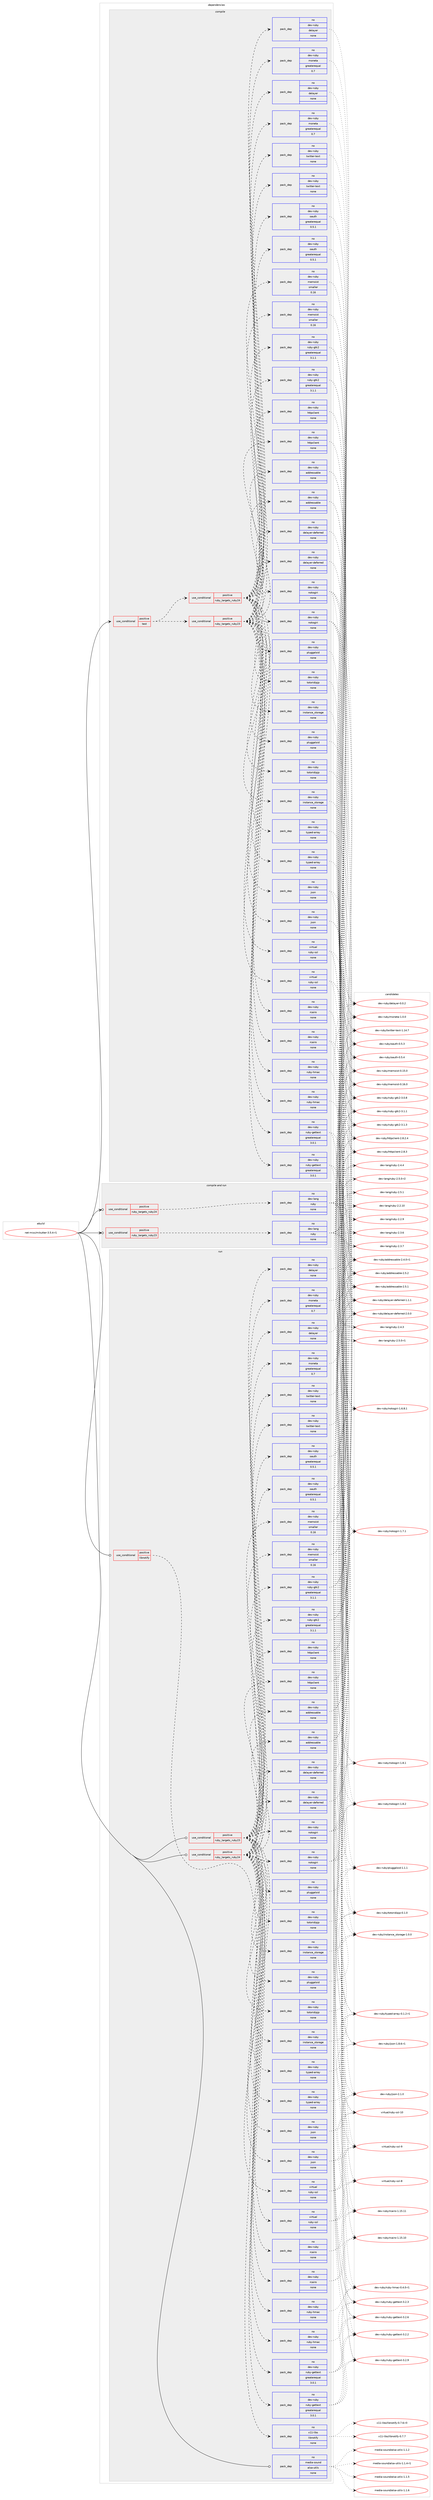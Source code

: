 digraph prolog {

# *************
# Graph options
# *************

newrank=true;
concentrate=true;
compound=true;
graph [rankdir=LR,fontname=Helvetica,fontsize=10,ranksep=1.5];#, ranksep=2.5, nodesep=0.2];
edge  [arrowhead=vee];
node  [fontname=Helvetica,fontsize=10];

# **********
# The ebuild
# **********

subgraph cluster_leftcol {
color=gray;
rank=same;
label=<<i>ebuild</i>>;
id [label="net-misc/mikutter-3.5.4-r1", color=red, width=4, href="../net-misc/mikutter-3.5.4-r1.svg"];
}

# ****************
# The dependencies
# ****************

subgraph cluster_midcol {
color=gray;
label=<<i>dependencies</i>>;
subgraph cluster_compile {
fillcolor="#eeeeee";
style=filled;
label=<<i>compile</i>>;
subgraph cond611 {
dependency1814 [label=<<TABLE BORDER="0" CELLBORDER="1" CELLSPACING="0" CELLPADDING="4"><TR><TD ROWSPAN="3" CELLPADDING="10">use_conditional</TD></TR><TR><TD>positive</TD></TR><TR><TD>test</TD></TR></TABLE>>, shape=none, color=red];
subgraph cond612 {
dependency1815 [label=<<TABLE BORDER="0" CELLBORDER="1" CELLSPACING="0" CELLPADDING="4"><TR><TD ROWSPAN="3" CELLPADDING="10">use_conditional</TD></TR><TR><TD>positive</TD></TR><TR><TD>ruby_targets_ruby23</TD></TR></TABLE>>, shape=none, color=red];
subgraph pack1180 {
dependency1816 [label=<<TABLE BORDER="0" CELLBORDER="1" CELLSPACING="0" CELLPADDING="4" WIDTH="220"><TR><TD ROWSPAN="6" CELLPADDING="30">pack_dep</TD></TR><TR><TD WIDTH="110">no</TD></TR><TR><TD>dev-ruby</TD></TR><TR><TD>addressable</TD></TR><TR><TD>none</TD></TR><TR><TD></TD></TR></TABLE>>, shape=none, color=blue];
}
dependency1815:e -> dependency1816:w [weight=20,style="dashed",arrowhead="vee"];
subgraph pack1181 {
dependency1817 [label=<<TABLE BORDER="0" CELLBORDER="1" CELLSPACING="0" CELLPADDING="4" WIDTH="220"><TR><TD ROWSPAN="6" CELLPADDING="30">pack_dep</TD></TR><TR><TD WIDTH="110">no</TD></TR><TR><TD>dev-ruby</TD></TR><TR><TD>delayer</TD></TR><TR><TD>none</TD></TR><TR><TD></TD></TR></TABLE>>, shape=none, color=blue];
}
dependency1815:e -> dependency1817:w [weight=20,style="dashed",arrowhead="vee"];
subgraph pack1182 {
dependency1818 [label=<<TABLE BORDER="0" CELLBORDER="1" CELLSPACING="0" CELLPADDING="4" WIDTH="220"><TR><TD ROWSPAN="6" CELLPADDING="30">pack_dep</TD></TR><TR><TD WIDTH="110">no</TD></TR><TR><TD>dev-ruby</TD></TR><TR><TD>delayer-deferred</TD></TR><TR><TD>none</TD></TR><TR><TD></TD></TR></TABLE>>, shape=none, color=blue];
}
dependency1815:e -> dependency1818:w [weight=20,style="dashed",arrowhead="vee"];
subgraph pack1183 {
dependency1819 [label=<<TABLE BORDER="0" CELLBORDER="1" CELLSPACING="0" CELLPADDING="4" WIDTH="220"><TR><TD ROWSPAN="6" CELLPADDING="30">pack_dep</TD></TR><TR><TD WIDTH="110">no</TD></TR><TR><TD>dev-ruby</TD></TR><TR><TD>httpclient</TD></TR><TR><TD>none</TD></TR><TR><TD></TD></TR></TABLE>>, shape=none, color=blue];
}
dependency1815:e -> dependency1819:w [weight=20,style="dashed",arrowhead="vee"];
subgraph pack1184 {
dependency1820 [label=<<TABLE BORDER="0" CELLBORDER="1" CELLSPACING="0" CELLPADDING="4" WIDTH="220"><TR><TD ROWSPAN="6" CELLPADDING="30">pack_dep</TD></TR><TR><TD WIDTH="110">no</TD></TR><TR><TD>dev-ruby</TD></TR><TR><TD>json</TD></TR><TR><TD>none</TD></TR><TR><TD></TD></TR></TABLE>>, shape=none, color=blue];
}
dependency1815:e -> dependency1820:w [weight=20,style="dashed",arrowhead="vee"];
subgraph pack1185 {
dependency1821 [label=<<TABLE BORDER="0" CELLBORDER="1" CELLSPACING="0" CELLPADDING="4" WIDTH="220"><TR><TD ROWSPAN="6" CELLPADDING="30">pack_dep</TD></TR><TR><TD WIDTH="110">no</TD></TR><TR><TD>dev-ruby</TD></TR><TR><TD>instance_storage</TD></TR><TR><TD>none</TD></TR><TR><TD></TD></TR></TABLE>>, shape=none, color=blue];
}
dependency1815:e -> dependency1821:w [weight=20,style="dashed",arrowhead="vee"];
subgraph pack1186 {
dependency1822 [label=<<TABLE BORDER="0" CELLBORDER="1" CELLSPACING="0" CELLPADDING="4" WIDTH="220"><TR><TD ROWSPAN="6" CELLPADDING="30">pack_dep</TD></TR><TR><TD WIDTH="110">no</TD></TR><TR><TD>dev-ruby</TD></TR><TR><TD>memoist</TD></TR><TR><TD>smaller</TD></TR><TR><TD>0.16</TD></TR></TABLE>>, shape=none, color=blue];
}
dependency1815:e -> dependency1822:w [weight=20,style="dashed",arrowhead="vee"];
subgraph pack1187 {
dependency1823 [label=<<TABLE BORDER="0" CELLBORDER="1" CELLSPACING="0" CELLPADDING="4" WIDTH="220"><TR><TD ROWSPAN="6" CELLPADDING="30">pack_dep</TD></TR><TR><TD WIDTH="110">no</TD></TR><TR><TD>dev-ruby</TD></TR><TR><TD>moneta</TD></TR><TR><TD>greaterequal</TD></TR><TR><TD>0.7</TD></TR></TABLE>>, shape=none, color=blue];
}
dependency1815:e -> dependency1823:w [weight=20,style="dashed",arrowhead="vee"];
subgraph pack1188 {
dependency1824 [label=<<TABLE BORDER="0" CELLBORDER="1" CELLSPACING="0" CELLPADDING="4" WIDTH="220"><TR><TD ROWSPAN="6" CELLPADDING="30">pack_dep</TD></TR><TR><TD WIDTH="110">no</TD></TR><TR><TD>dev-ruby</TD></TR><TR><TD>nokogiri</TD></TR><TR><TD>none</TD></TR><TR><TD></TD></TR></TABLE>>, shape=none, color=blue];
}
dependency1815:e -> dependency1824:w [weight=20,style="dashed",arrowhead="vee"];
subgraph pack1189 {
dependency1825 [label=<<TABLE BORDER="0" CELLBORDER="1" CELLSPACING="0" CELLPADDING="4" WIDTH="220"><TR><TD ROWSPAN="6" CELLPADDING="30">pack_dep</TD></TR><TR><TD WIDTH="110">no</TD></TR><TR><TD>dev-ruby</TD></TR><TR><TD>oauth</TD></TR><TR><TD>greaterequal</TD></TR><TR><TD>0.5.1</TD></TR></TABLE>>, shape=none, color=blue];
}
dependency1815:e -> dependency1825:w [weight=20,style="dashed",arrowhead="vee"];
subgraph pack1190 {
dependency1826 [label=<<TABLE BORDER="0" CELLBORDER="1" CELLSPACING="0" CELLPADDING="4" WIDTH="220"><TR><TD ROWSPAN="6" CELLPADDING="30">pack_dep</TD></TR><TR><TD WIDTH="110">no</TD></TR><TR><TD>dev-ruby</TD></TR><TR><TD>pluggaloid</TD></TR><TR><TD>none</TD></TR><TR><TD></TD></TR></TABLE>>, shape=none, color=blue];
}
dependency1815:e -> dependency1826:w [weight=20,style="dashed",arrowhead="vee"];
subgraph pack1191 {
dependency1827 [label=<<TABLE BORDER="0" CELLBORDER="1" CELLSPACING="0" CELLPADDING="4" WIDTH="220"><TR><TD ROWSPAN="6" CELLPADDING="30">pack_dep</TD></TR><TR><TD WIDTH="110">no</TD></TR><TR><TD>dev-ruby</TD></TR><TR><TD>rcairo</TD></TR><TR><TD>none</TD></TR><TR><TD></TD></TR></TABLE>>, shape=none, color=blue];
}
dependency1815:e -> dependency1827:w [weight=20,style="dashed",arrowhead="vee"];
subgraph pack1192 {
dependency1828 [label=<<TABLE BORDER="0" CELLBORDER="1" CELLSPACING="0" CELLPADDING="4" WIDTH="220"><TR><TD ROWSPAN="6" CELLPADDING="30">pack_dep</TD></TR><TR><TD WIDTH="110">no</TD></TR><TR><TD>dev-ruby</TD></TR><TR><TD>ruby-gettext</TD></TR><TR><TD>greaterequal</TD></TR><TR><TD>3.0.1</TD></TR></TABLE>>, shape=none, color=blue];
}
dependency1815:e -> dependency1828:w [weight=20,style="dashed",arrowhead="vee"];
subgraph pack1193 {
dependency1829 [label=<<TABLE BORDER="0" CELLBORDER="1" CELLSPACING="0" CELLPADDING="4" WIDTH="220"><TR><TD ROWSPAN="6" CELLPADDING="30">pack_dep</TD></TR><TR><TD WIDTH="110">no</TD></TR><TR><TD>dev-ruby</TD></TR><TR><TD>ruby-gtk2</TD></TR><TR><TD>greaterequal</TD></TR><TR><TD>3.1.1</TD></TR></TABLE>>, shape=none, color=blue];
}
dependency1815:e -> dependency1829:w [weight=20,style="dashed",arrowhead="vee"];
subgraph pack1194 {
dependency1830 [label=<<TABLE BORDER="0" CELLBORDER="1" CELLSPACING="0" CELLPADDING="4" WIDTH="220"><TR><TD ROWSPAN="6" CELLPADDING="30">pack_dep</TD></TR><TR><TD WIDTH="110">no</TD></TR><TR><TD>dev-ruby</TD></TR><TR><TD>ruby-hmac</TD></TR><TR><TD>none</TD></TR><TR><TD></TD></TR></TABLE>>, shape=none, color=blue];
}
dependency1815:e -> dependency1830:w [weight=20,style="dashed",arrowhead="vee"];
subgraph pack1195 {
dependency1831 [label=<<TABLE BORDER="0" CELLBORDER="1" CELLSPACING="0" CELLPADDING="4" WIDTH="220"><TR><TD ROWSPAN="6" CELLPADDING="30">pack_dep</TD></TR><TR><TD WIDTH="110">no</TD></TR><TR><TD>dev-ruby</TD></TR><TR><TD>totoridipjp</TD></TR><TR><TD>none</TD></TR><TR><TD></TD></TR></TABLE>>, shape=none, color=blue];
}
dependency1815:e -> dependency1831:w [weight=20,style="dashed",arrowhead="vee"];
subgraph pack1196 {
dependency1832 [label=<<TABLE BORDER="0" CELLBORDER="1" CELLSPACING="0" CELLPADDING="4" WIDTH="220"><TR><TD ROWSPAN="6" CELLPADDING="30">pack_dep</TD></TR><TR><TD WIDTH="110">no</TD></TR><TR><TD>dev-ruby</TD></TR><TR><TD>twitter-text</TD></TR><TR><TD>none</TD></TR><TR><TD></TD></TR></TABLE>>, shape=none, color=blue];
}
dependency1815:e -> dependency1832:w [weight=20,style="dashed",arrowhead="vee"];
subgraph pack1197 {
dependency1833 [label=<<TABLE BORDER="0" CELLBORDER="1" CELLSPACING="0" CELLPADDING="4" WIDTH="220"><TR><TD ROWSPAN="6" CELLPADDING="30">pack_dep</TD></TR><TR><TD WIDTH="110">no</TD></TR><TR><TD>dev-ruby</TD></TR><TR><TD>typed-array</TD></TR><TR><TD>none</TD></TR><TR><TD></TD></TR></TABLE>>, shape=none, color=blue];
}
dependency1815:e -> dependency1833:w [weight=20,style="dashed",arrowhead="vee"];
subgraph pack1198 {
dependency1834 [label=<<TABLE BORDER="0" CELLBORDER="1" CELLSPACING="0" CELLPADDING="4" WIDTH="220"><TR><TD ROWSPAN="6" CELLPADDING="30">pack_dep</TD></TR><TR><TD WIDTH="110">no</TD></TR><TR><TD>virtual</TD></TR><TR><TD>ruby-ssl</TD></TR><TR><TD>none</TD></TR><TR><TD></TD></TR></TABLE>>, shape=none, color=blue];
}
dependency1815:e -> dependency1834:w [weight=20,style="dashed",arrowhead="vee"];
}
dependency1814:e -> dependency1815:w [weight=20,style="dashed",arrowhead="vee"];
subgraph cond613 {
dependency1835 [label=<<TABLE BORDER="0" CELLBORDER="1" CELLSPACING="0" CELLPADDING="4"><TR><TD ROWSPAN="3" CELLPADDING="10">use_conditional</TD></TR><TR><TD>positive</TD></TR><TR><TD>ruby_targets_ruby24</TD></TR></TABLE>>, shape=none, color=red];
subgraph pack1199 {
dependency1836 [label=<<TABLE BORDER="0" CELLBORDER="1" CELLSPACING="0" CELLPADDING="4" WIDTH="220"><TR><TD ROWSPAN="6" CELLPADDING="30">pack_dep</TD></TR><TR><TD WIDTH="110">no</TD></TR><TR><TD>dev-ruby</TD></TR><TR><TD>addressable</TD></TR><TR><TD>none</TD></TR><TR><TD></TD></TR></TABLE>>, shape=none, color=blue];
}
dependency1835:e -> dependency1836:w [weight=20,style="dashed",arrowhead="vee"];
subgraph pack1200 {
dependency1837 [label=<<TABLE BORDER="0" CELLBORDER="1" CELLSPACING="0" CELLPADDING="4" WIDTH="220"><TR><TD ROWSPAN="6" CELLPADDING="30">pack_dep</TD></TR><TR><TD WIDTH="110">no</TD></TR><TR><TD>dev-ruby</TD></TR><TR><TD>delayer</TD></TR><TR><TD>none</TD></TR><TR><TD></TD></TR></TABLE>>, shape=none, color=blue];
}
dependency1835:e -> dependency1837:w [weight=20,style="dashed",arrowhead="vee"];
subgraph pack1201 {
dependency1838 [label=<<TABLE BORDER="0" CELLBORDER="1" CELLSPACING="0" CELLPADDING="4" WIDTH="220"><TR><TD ROWSPAN="6" CELLPADDING="30">pack_dep</TD></TR><TR><TD WIDTH="110">no</TD></TR><TR><TD>dev-ruby</TD></TR><TR><TD>delayer-deferred</TD></TR><TR><TD>none</TD></TR><TR><TD></TD></TR></TABLE>>, shape=none, color=blue];
}
dependency1835:e -> dependency1838:w [weight=20,style="dashed",arrowhead="vee"];
subgraph pack1202 {
dependency1839 [label=<<TABLE BORDER="0" CELLBORDER="1" CELLSPACING="0" CELLPADDING="4" WIDTH="220"><TR><TD ROWSPAN="6" CELLPADDING="30">pack_dep</TD></TR><TR><TD WIDTH="110">no</TD></TR><TR><TD>dev-ruby</TD></TR><TR><TD>httpclient</TD></TR><TR><TD>none</TD></TR><TR><TD></TD></TR></TABLE>>, shape=none, color=blue];
}
dependency1835:e -> dependency1839:w [weight=20,style="dashed",arrowhead="vee"];
subgraph pack1203 {
dependency1840 [label=<<TABLE BORDER="0" CELLBORDER="1" CELLSPACING="0" CELLPADDING="4" WIDTH="220"><TR><TD ROWSPAN="6" CELLPADDING="30">pack_dep</TD></TR><TR><TD WIDTH="110">no</TD></TR><TR><TD>dev-ruby</TD></TR><TR><TD>json</TD></TR><TR><TD>none</TD></TR><TR><TD></TD></TR></TABLE>>, shape=none, color=blue];
}
dependency1835:e -> dependency1840:w [weight=20,style="dashed",arrowhead="vee"];
subgraph pack1204 {
dependency1841 [label=<<TABLE BORDER="0" CELLBORDER="1" CELLSPACING="0" CELLPADDING="4" WIDTH="220"><TR><TD ROWSPAN="6" CELLPADDING="30">pack_dep</TD></TR><TR><TD WIDTH="110">no</TD></TR><TR><TD>dev-ruby</TD></TR><TR><TD>instance_storage</TD></TR><TR><TD>none</TD></TR><TR><TD></TD></TR></TABLE>>, shape=none, color=blue];
}
dependency1835:e -> dependency1841:w [weight=20,style="dashed",arrowhead="vee"];
subgraph pack1205 {
dependency1842 [label=<<TABLE BORDER="0" CELLBORDER="1" CELLSPACING="0" CELLPADDING="4" WIDTH="220"><TR><TD ROWSPAN="6" CELLPADDING="30">pack_dep</TD></TR><TR><TD WIDTH="110">no</TD></TR><TR><TD>dev-ruby</TD></TR><TR><TD>memoist</TD></TR><TR><TD>smaller</TD></TR><TR><TD>0.16</TD></TR></TABLE>>, shape=none, color=blue];
}
dependency1835:e -> dependency1842:w [weight=20,style="dashed",arrowhead="vee"];
subgraph pack1206 {
dependency1843 [label=<<TABLE BORDER="0" CELLBORDER="1" CELLSPACING="0" CELLPADDING="4" WIDTH="220"><TR><TD ROWSPAN="6" CELLPADDING="30">pack_dep</TD></TR><TR><TD WIDTH="110">no</TD></TR><TR><TD>dev-ruby</TD></TR><TR><TD>moneta</TD></TR><TR><TD>greaterequal</TD></TR><TR><TD>0.7</TD></TR></TABLE>>, shape=none, color=blue];
}
dependency1835:e -> dependency1843:w [weight=20,style="dashed",arrowhead="vee"];
subgraph pack1207 {
dependency1844 [label=<<TABLE BORDER="0" CELLBORDER="1" CELLSPACING="0" CELLPADDING="4" WIDTH="220"><TR><TD ROWSPAN="6" CELLPADDING="30">pack_dep</TD></TR><TR><TD WIDTH="110">no</TD></TR><TR><TD>dev-ruby</TD></TR><TR><TD>nokogiri</TD></TR><TR><TD>none</TD></TR><TR><TD></TD></TR></TABLE>>, shape=none, color=blue];
}
dependency1835:e -> dependency1844:w [weight=20,style="dashed",arrowhead="vee"];
subgraph pack1208 {
dependency1845 [label=<<TABLE BORDER="0" CELLBORDER="1" CELLSPACING="0" CELLPADDING="4" WIDTH="220"><TR><TD ROWSPAN="6" CELLPADDING="30">pack_dep</TD></TR><TR><TD WIDTH="110">no</TD></TR><TR><TD>dev-ruby</TD></TR><TR><TD>oauth</TD></TR><TR><TD>greaterequal</TD></TR><TR><TD>0.5.1</TD></TR></TABLE>>, shape=none, color=blue];
}
dependency1835:e -> dependency1845:w [weight=20,style="dashed",arrowhead="vee"];
subgraph pack1209 {
dependency1846 [label=<<TABLE BORDER="0" CELLBORDER="1" CELLSPACING="0" CELLPADDING="4" WIDTH="220"><TR><TD ROWSPAN="6" CELLPADDING="30">pack_dep</TD></TR><TR><TD WIDTH="110">no</TD></TR><TR><TD>dev-ruby</TD></TR><TR><TD>pluggaloid</TD></TR><TR><TD>none</TD></TR><TR><TD></TD></TR></TABLE>>, shape=none, color=blue];
}
dependency1835:e -> dependency1846:w [weight=20,style="dashed",arrowhead="vee"];
subgraph pack1210 {
dependency1847 [label=<<TABLE BORDER="0" CELLBORDER="1" CELLSPACING="0" CELLPADDING="4" WIDTH="220"><TR><TD ROWSPAN="6" CELLPADDING="30">pack_dep</TD></TR><TR><TD WIDTH="110">no</TD></TR><TR><TD>dev-ruby</TD></TR><TR><TD>rcairo</TD></TR><TR><TD>none</TD></TR><TR><TD></TD></TR></TABLE>>, shape=none, color=blue];
}
dependency1835:e -> dependency1847:w [weight=20,style="dashed",arrowhead="vee"];
subgraph pack1211 {
dependency1848 [label=<<TABLE BORDER="0" CELLBORDER="1" CELLSPACING="0" CELLPADDING="4" WIDTH="220"><TR><TD ROWSPAN="6" CELLPADDING="30">pack_dep</TD></TR><TR><TD WIDTH="110">no</TD></TR><TR><TD>dev-ruby</TD></TR><TR><TD>ruby-gettext</TD></TR><TR><TD>greaterequal</TD></TR><TR><TD>3.0.1</TD></TR></TABLE>>, shape=none, color=blue];
}
dependency1835:e -> dependency1848:w [weight=20,style="dashed",arrowhead="vee"];
subgraph pack1212 {
dependency1849 [label=<<TABLE BORDER="0" CELLBORDER="1" CELLSPACING="0" CELLPADDING="4" WIDTH="220"><TR><TD ROWSPAN="6" CELLPADDING="30">pack_dep</TD></TR><TR><TD WIDTH="110">no</TD></TR><TR><TD>dev-ruby</TD></TR><TR><TD>ruby-gtk2</TD></TR><TR><TD>greaterequal</TD></TR><TR><TD>3.1.1</TD></TR></TABLE>>, shape=none, color=blue];
}
dependency1835:e -> dependency1849:w [weight=20,style="dashed",arrowhead="vee"];
subgraph pack1213 {
dependency1850 [label=<<TABLE BORDER="0" CELLBORDER="1" CELLSPACING="0" CELLPADDING="4" WIDTH="220"><TR><TD ROWSPAN="6" CELLPADDING="30">pack_dep</TD></TR><TR><TD WIDTH="110">no</TD></TR><TR><TD>dev-ruby</TD></TR><TR><TD>ruby-hmac</TD></TR><TR><TD>none</TD></TR><TR><TD></TD></TR></TABLE>>, shape=none, color=blue];
}
dependency1835:e -> dependency1850:w [weight=20,style="dashed",arrowhead="vee"];
subgraph pack1214 {
dependency1851 [label=<<TABLE BORDER="0" CELLBORDER="1" CELLSPACING="0" CELLPADDING="4" WIDTH="220"><TR><TD ROWSPAN="6" CELLPADDING="30">pack_dep</TD></TR><TR><TD WIDTH="110">no</TD></TR><TR><TD>dev-ruby</TD></TR><TR><TD>totoridipjp</TD></TR><TR><TD>none</TD></TR><TR><TD></TD></TR></TABLE>>, shape=none, color=blue];
}
dependency1835:e -> dependency1851:w [weight=20,style="dashed",arrowhead="vee"];
subgraph pack1215 {
dependency1852 [label=<<TABLE BORDER="0" CELLBORDER="1" CELLSPACING="0" CELLPADDING="4" WIDTH="220"><TR><TD ROWSPAN="6" CELLPADDING="30">pack_dep</TD></TR><TR><TD WIDTH="110">no</TD></TR><TR><TD>dev-ruby</TD></TR><TR><TD>twitter-text</TD></TR><TR><TD>none</TD></TR><TR><TD></TD></TR></TABLE>>, shape=none, color=blue];
}
dependency1835:e -> dependency1852:w [weight=20,style="dashed",arrowhead="vee"];
subgraph pack1216 {
dependency1853 [label=<<TABLE BORDER="0" CELLBORDER="1" CELLSPACING="0" CELLPADDING="4" WIDTH="220"><TR><TD ROWSPAN="6" CELLPADDING="30">pack_dep</TD></TR><TR><TD WIDTH="110">no</TD></TR><TR><TD>dev-ruby</TD></TR><TR><TD>typed-array</TD></TR><TR><TD>none</TD></TR><TR><TD></TD></TR></TABLE>>, shape=none, color=blue];
}
dependency1835:e -> dependency1853:w [weight=20,style="dashed",arrowhead="vee"];
subgraph pack1217 {
dependency1854 [label=<<TABLE BORDER="0" CELLBORDER="1" CELLSPACING="0" CELLPADDING="4" WIDTH="220"><TR><TD ROWSPAN="6" CELLPADDING="30">pack_dep</TD></TR><TR><TD WIDTH="110">no</TD></TR><TR><TD>virtual</TD></TR><TR><TD>ruby-ssl</TD></TR><TR><TD>none</TD></TR><TR><TD></TD></TR></TABLE>>, shape=none, color=blue];
}
dependency1835:e -> dependency1854:w [weight=20,style="dashed",arrowhead="vee"];
}
dependency1814:e -> dependency1835:w [weight=20,style="dashed",arrowhead="vee"];
}
id:e -> dependency1814:w [weight=20,style="solid",arrowhead="vee"];
}
subgraph cluster_compileandrun {
fillcolor="#eeeeee";
style=filled;
label=<<i>compile and run</i>>;
subgraph cond614 {
dependency1855 [label=<<TABLE BORDER="0" CELLBORDER="1" CELLSPACING="0" CELLPADDING="4"><TR><TD ROWSPAN="3" CELLPADDING="10">use_conditional</TD></TR><TR><TD>positive</TD></TR><TR><TD>ruby_targets_ruby23</TD></TR></TABLE>>, shape=none, color=red];
subgraph pack1218 {
dependency1856 [label=<<TABLE BORDER="0" CELLBORDER="1" CELLSPACING="0" CELLPADDING="4" WIDTH="220"><TR><TD ROWSPAN="6" CELLPADDING="30">pack_dep</TD></TR><TR><TD WIDTH="110">no</TD></TR><TR><TD>dev-lang</TD></TR><TR><TD>ruby</TD></TR><TR><TD>none</TD></TR><TR><TD></TD></TR></TABLE>>, shape=none, color=blue];
}
dependency1855:e -> dependency1856:w [weight=20,style="dashed",arrowhead="vee"];
}
id:e -> dependency1855:w [weight=20,style="solid",arrowhead="odotvee"];
subgraph cond615 {
dependency1857 [label=<<TABLE BORDER="0" CELLBORDER="1" CELLSPACING="0" CELLPADDING="4"><TR><TD ROWSPAN="3" CELLPADDING="10">use_conditional</TD></TR><TR><TD>positive</TD></TR><TR><TD>ruby_targets_ruby24</TD></TR></TABLE>>, shape=none, color=red];
subgraph pack1219 {
dependency1858 [label=<<TABLE BORDER="0" CELLBORDER="1" CELLSPACING="0" CELLPADDING="4" WIDTH="220"><TR><TD ROWSPAN="6" CELLPADDING="30">pack_dep</TD></TR><TR><TD WIDTH="110">no</TD></TR><TR><TD>dev-lang</TD></TR><TR><TD>ruby</TD></TR><TR><TD>none</TD></TR><TR><TD></TD></TR></TABLE>>, shape=none, color=blue];
}
dependency1857:e -> dependency1858:w [weight=20,style="dashed",arrowhead="vee"];
}
id:e -> dependency1857:w [weight=20,style="solid",arrowhead="odotvee"];
}
subgraph cluster_run {
fillcolor="#eeeeee";
style=filled;
label=<<i>run</i>>;
subgraph cond616 {
dependency1859 [label=<<TABLE BORDER="0" CELLBORDER="1" CELLSPACING="0" CELLPADDING="4"><TR><TD ROWSPAN="3" CELLPADDING="10">use_conditional</TD></TR><TR><TD>positive</TD></TR><TR><TD>libnotify</TD></TR></TABLE>>, shape=none, color=red];
subgraph pack1220 {
dependency1860 [label=<<TABLE BORDER="0" CELLBORDER="1" CELLSPACING="0" CELLPADDING="4" WIDTH="220"><TR><TD ROWSPAN="6" CELLPADDING="30">pack_dep</TD></TR><TR><TD WIDTH="110">no</TD></TR><TR><TD>x11-libs</TD></TR><TR><TD>libnotify</TD></TR><TR><TD>none</TD></TR><TR><TD></TD></TR></TABLE>>, shape=none, color=blue];
}
dependency1859:e -> dependency1860:w [weight=20,style="dashed",arrowhead="vee"];
}
id:e -> dependency1859:w [weight=20,style="solid",arrowhead="odot"];
subgraph cond617 {
dependency1861 [label=<<TABLE BORDER="0" CELLBORDER="1" CELLSPACING="0" CELLPADDING="4"><TR><TD ROWSPAN="3" CELLPADDING="10">use_conditional</TD></TR><TR><TD>positive</TD></TR><TR><TD>ruby_targets_ruby23</TD></TR></TABLE>>, shape=none, color=red];
subgraph pack1221 {
dependency1862 [label=<<TABLE BORDER="0" CELLBORDER="1" CELLSPACING="0" CELLPADDING="4" WIDTH="220"><TR><TD ROWSPAN="6" CELLPADDING="30">pack_dep</TD></TR><TR><TD WIDTH="110">no</TD></TR><TR><TD>dev-ruby</TD></TR><TR><TD>addressable</TD></TR><TR><TD>none</TD></TR><TR><TD></TD></TR></TABLE>>, shape=none, color=blue];
}
dependency1861:e -> dependency1862:w [weight=20,style="dashed",arrowhead="vee"];
subgraph pack1222 {
dependency1863 [label=<<TABLE BORDER="0" CELLBORDER="1" CELLSPACING="0" CELLPADDING="4" WIDTH="220"><TR><TD ROWSPAN="6" CELLPADDING="30">pack_dep</TD></TR><TR><TD WIDTH="110">no</TD></TR><TR><TD>dev-ruby</TD></TR><TR><TD>delayer</TD></TR><TR><TD>none</TD></TR><TR><TD></TD></TR></TABLE>>, shape=none, color=blue];
}
dependency1861:e -> dependency1863:w [weight=20,style="dashed",arrowhead="vee"];
subgraph pack1223 {
dependency1864 [label=<<TABLE BORDER="0" CELLBORDER="1" CELLSPACING="0" CELLPADDING="4" WIDTH="220"><TR><TD ROWSPAN="6" CELLPADDING="30">pack_dep</TD></TR><TR><TD WIDTH="110">no</TD></TR><TR><TD>dev-ruby</TD></TR><TR><TD>delayer-deferred</TD></TR><TR><TD>none</TD></TR><TR><TD></TD></TR></TABLE>>, shape=none, color=blue];
}
dependency1861:e -> dependency1864:w [weight=20,style="dashed",arrowhead="vee"];
subgraph pack1224 {
dependency1865 [label=<<TABLE BORDER="0" CELLBORDER="1" CELLSPACING="0" CELLPADDING="4" WIDTH="220"><TR><TD ROWSPAN="6" CELLPADDING="30">pack_dep</TD></TR><TR><TD WIDTH="110">no</TD></TR><TR><TD>dev-ruby</TD></TR><TR><TD>httpclient</TD></TR><TR><TD>none</TD></TR><TR><TD></TD></TR></TABLE>>, shape=none, color=blue];
}
dependency1861:e -> dependency1865:w [weight=20,style="dashed",arrowhead="vee"];
subgraph pack1225 {
dependency1866 [label=<<TABLE BORDER="0" CELLBORDER="1" CELLSPACING="0" CELLPADDING="4" WIDTH="220"><TR><TD ROWSPAN="6" CELLPADDING="30">pack_dep</TD></TR><TR><TD WIDTH="110">no</TD></TR><TR><TD>dev-ruby</TD></TR><TR><TD>json</TD></TR><TR><TD>none</TD></TR><TR><TD></TD></TR></TABLE>>, shape=none, color=blue];
}
dependency1861:e -> dependency1866:w [weight=20,style="dashed",arrowhead="vee"];
subgraph pack1226 {
dependency1867 [label=<<TABLE BORDER="0" CELLBORDER="1" CELLSPACING="0" CELLPADDING="4" WIDTH="220"><TR><TD ROWSPAN="6" CELLPADDING="30">pack_dep</TD></TR><TR><TD WIDTH="110">no</TD></TR><TR><TD>dev-ruby</TD></TR><TR><TD>instance_storage</TD></TR><TR><TD>none</TD></TR><TR><TD></TD></TR></TABLE>>, shape=none, color=blue];
}
dependency1861:e -> dependency1867:w [weight=20,style="dashed",arrowhead="vee"];
subgraph pack1227 {
dependency1868 [label=<<TABLE BORDER="0" CELLBORDER="1" CELLSPACING="0" CELLPADDING="4" WIDTH="220"><TR><TD ROWSPAN="6" CELLPADDING="30">pack_dep</TD></TR><TR><TD WIDTH="110">no</TD></TR><TR><TD>dev-ruby</TD></TR><TR><TD>memoist</TD></TR><TR><TD>smaller</TD></TR><TR><TD>0.16</TD></TR></TABLE>>, shape=none, color=blue];
}
dependency1861:e -> dependency1868:w [weight=20,style="dashed",arrowhead="vee"];
subgraph pack1228 {
dependency1869 [label=<<TABLE BORDER="0" CELLBORDER="1" CELLSPACING="0" CELLPADDING="4" WIDTH="220"><TR><TD ROWSPAN="6" CELLPADDING="30">pack_dep</TD></TR><TR><TD WIDTH="110">no</TD></TR><TR><TD>dev-ruby</TD></TR><TR><TD>moneta</TD></TR><TR><TD>greaterequal</TD></TR><TR><TD>0.7</TD></TR></TABLE>>, shape=none, color=blue];
}
dependency1861:e -> dependency1869:w [weight=20,style="dashed",arrowhead="vee"];
subgraph pack1229 {
dependency1870 [label=<<TABLE BORDER="0" CELLBORDER="1" CELLSPACING="0" CELLPADDING="4" WIDTH="220"><TR><TD ROWSPAN="6" CELLPADDING="30">pack_dep</TD></TR><TR><TD WIDTH="110">no</TD></TR><TR><TD>dev-ruby</TD></TR><TR><TD>nokogiri</TD></TR><TR><TD>none</TD></TR><TR><TD></TD></TR></TABLE>>, shape=none, color=blue];
}
dependency1861:e -> dependency1870:w [weight=20,style="dashed",arrowhead="vee"];
subgraph pack1230 {
dependency1871 [label=<<TABLE BORDER="0" CELLBORDER="1" CELLSPACING="0" CELLPADDING="4" WIDTH="220"><TR><TD ROWSPAN="6" CELLPADDING="30">pack_dep</TD></TR><TR><TD WIDTH="110">no</TD></TR><TR><TD>dev-ruby</TD></TR><TR><TD>oauth</TD></TR><TR><TD>greaterequal</TD></TR><TR><TD>0.5.1</TD></TR></TABLE>>, shape=none, color=blue];
}
dependency1861:e -> dependency1871:w [weight=20,style="dashed",arrowhead="vee"];
subgraph pack1231 {
dependency1872 [label=<<TABLE BORDER="0" CELLBORDER="1" CELLSPACING="0" CELLPADDING="4" WIDTH="220"><TR><TD ROWSPAN="6" CELLPADDING="30">pack_dep</TD></TR><TR><TD WIDTH="110">no</TD></TR><TR><TD>dev-ruby</TD></TR><TR><TD>pluggaloid</TD></TR><TR><TD>none</TD></TR><TR><TD></TD></TR></TABLE>>, shape=none, color=blue];
}
dependency1861:e -> dependency1872:w [weight=20,style="dashed",arrowhead="vee"];
subgraph pack1232 {
dependency1873 [label=<<TABLE BORDER="0" CELLBORDER="1" CELLSPACING="0" CELLPADDING="4" WIDTH="220"><TR><TD ROWSPAN="6" CELLPADDING="30">pack_dep</TD></TR><TR><TD WIDTH="110">no</TD></TR><TR><TD>dev-ruby</TD></TR><TR><TD>rcairo</TD></TR><TR><TD>none</TD></TR><TR><TD></TD></TR></TABLE>>, shape=none, color=blue];
}
dependency1861:e -> dependency1873:w [weight=20,style="dashed",arrowhead="vee"];
subgraph pack1233 {
dependency1874 [label=<<TABLE BORDER="0" CELLBORDER="1" CELLSPACING="0" CELLPADDING="4" WIDTH="220"><TR><TD ROWSPAN="6" CELLPADDING="30">pack_dep</TD></TR><TR><TD WIDTH="110">no</TD></TR><TR><TD>dev-ruby</TD></TR><TR><TD>ruby-gettext</TD></TR><TR><TD>greaterequal</TD></TR><TR><TD>3.0.1</TD></TR></TABLE>>, shape=none, color=blue];
}
dependency1861:e -> dependency1874:w [weight=20,style="dashed",arrowhead="vee"];
subgraph pack1234 {
dependency1875 [label=<<TABLE BORDER="0" CELLBORDER="1" CELLSPACING="0" CELLPADDING="4" WIDTH="220"><TR><TD ROWSPAN="6" CELLPADDING="30">pack_dep</TD></TR><TR><TD WIDTH="110">no</TD></TR><TR><TD>dev-ruby</TD></TR><TR><TD>ruby-gtk2</TD></TR><TR><TD>greaterequal</TD></TR><TR><TD>3.1.1</TD></TR></TABLE>>, shape=none, color=blue];
}
dependency1861:e -> dependency1875:w [weight=20,style="dashed",arrowhead="vee"];
subgraph pack1235 {
dependency1876 [label=<<TABLE BORDER="0" CELLBORDER="1" CELLSPACING="0" CELLPADDING="4" WIDTH="220"><TR><TD ROWSPAN="6" CELLPADDING="30">pack_dep</TD></TR><TR><TD WIDTH="110">no</TD></TR><TR><TD>dev-ruby</TD></TR><TR><TD>ruby-hmac</TD></TR><TR><TD>none</TD></TR><TR><TD></TD></TR></TABLE>>, shape=none, color=blue];
}
dependency1861:e -> dependency1876:w [weight=20,style="dashed",arrowhead="vee"];
subgraph pack1236 {
dependency1877 [label=<<TABLE BORDER="0" CELLBORDER="1" CELLSPACING="0" CELLPADDING="4" WIDTH="220"><TR><TD ROWSPAN="6" CELLPADDING="30">pack_dep</TD></TR><TR><TD WIDTH="110">no</TD></TR><TR><TD>dev-ruby</TD></TR><TR><TD>totoridipjp</TD></TR><TR><TD>none</TD></TR><TR><TD></TD></TR></TABLE>>, shape=none, color=blue];
}
dependency1861:e -> dependency1877:w [weight=20,style="dashed",arrowhead="vee"];
subgraph pack1237 {
dependency1878 [label=<<TABLE BORDER="0" CELLBORDER="1" CELLSPACING="0" CELLPADDING="4" WIDTH="220"><TR><TD ROWSPAN="6" CELLPADDING="30">pack_dep</TD></TR><TR><TD WIDTH="110">no</TD></TR><TR><TD>dev-ruby</TD></TR><TR><TD>twitter-text</TD></TR><TR><TD>none</TD></TR><TR><TD></TD></TR></TABLE>>, shape=none, color=blue];
}
dependency1861:e -> dependency1878:w [weight=20,style="dashed",arrowhead="vee"];
subgraph pack1238 {
dependency1879 [label=<<TABLE BORDER="0" CELLBORDER="1" CELLSPACING="0" CELLPADDING="4" WIDTH="220"><TR><TD ROWSPAN="6" CELLPADDING="30">pack_dep</TD></TR><TR><TD WIDTH="110">no</TD></TR><TR><TD>dev-ruby</TD></TR><TR><TD>typed-array</TD></TR><TR><TD>none</TD></TR><TR><TD></TD></TR></TABLE>>, shape=none, color=blue];
}
dependency1861:e -> dependency1879:w [weight=20,style="dashed",arrowhead="vee"];
subgraph pack1239 {
dependency1880 [label=<<TABLE BORDER="0" CELLBORDER="1" CELLSPACING="0" CELLPADDING="4" WIDTH="220"><TR><TD ROWSPAN="6" CELLPADDING="30">pack_dep</TD></TR><TR><TD WIDTH="110">no</TD></TR><TR><TD>virtual</TD></TR><TR><TD>ruby-ssl</TD></TR><TR><TD>none</TD></TR><TR><TD></TD></TR></TABLE>>, shape=none, color=blue];
}
dependency1861:e -> dependency1880:w [weight=20,style="dashed",arrowhead="vee"];
}
id:e -> dependency1861:w [weight=20,style="solid",arrowhead="odot"];
subgraph cond618 {
dependency1881 [label=<<TABLE BORDER="0" CELLBORDER="1" CELLSPACING="0" CELLPADDING="4"><TR><TD ROWSPAN="3" CELLPADDING="10">use_conditional</TD></TR><TR><TD>positive</TD></TR><TR><TD>ruby_targets_ruby24</TD></TR></TABLE>>, shape=none, color=red];
subgraph pack1240 {
dependency1882 [label=<<TABLE BORDER="0" CELLBORDER="1" CELLSPACING="0" CELLPADDING="4" WIDTH="220"><TR><TD ROWSPAN="6" CELLPADDING="30">pack_dep</TD></TR><TR><TD WIDTH="110">no</TD></TR><TR><TD>dev-ruby</TD></TR><TR><TD>addressable</TD></TR><TR><TD>none</TD></TR><TR><TD></TD></TR></TABLE>>, shape=none, color=blue];
}
dependency1881:e -> dependency1882:w [weight=20,style="dashed",arrowhead="vee"];
subgraph pack1241 {
dependency1883 [label=<<TABLE BORDER="0" CELLBORDER="1" CELLSPACING="0" CELLPADDING="4" WIDTH="220"><TR><TD ROWSPAN="6" CELLPADDING="30">pack_dep</TD></TR><TR><TD WIDTH="110">no</TD></TR><TR><TD>dev-ruby</TD></TR><TR><TD>delayer</TD></TR><TR><TD>none</TD></TR><TR><TD></TD></TR></TABLE>>, shape=none, color=blue];
}
dependency1881:e -> dependency1883:w [weight=20,style="dashed",arrowhead="vee"];
subgraph pack1242 {
dependency1884 [label=<<TABLE BORDER="0" CELLBORDER="1" CELLSPACING="0" CELLPADDING="4" WIDTH="220"><TR><TD ROWSPAN="6" CELLPADDING="30">pack_dep</TD></TR><TR><TD WIDTH="110">no</TD></TR><TR><TD>dev-ruby</TD></TR><TR><TD>delayer-deferred</TD></TR><TR><TD>none</TD></TR><TR><TD></TD></TR></TABLE>>, shape=none, color=blue];
}
dependency1881:e -> dependency1884:w [weight=20,style="dashed",arrowhead="vee"];
subgraph pack1243 {
dependency1885 [label=<<TABLE BORDER="0" CELLBORDER="1" CELLSPACING="0" CELLPADDING="4" WIDTH="220"><TR><TD ROWSPAN="6" CELLPADDING="30">pack_dep</TD></TR><TR><TD WIDTH="110">no</TD></TR><TR><TD>dev-ruby</TD></TR><TR><TD>httpclient</TD></TR><TR><TD>none</TD></TR><TR><TD></TD></TR></TABLE>>, shape=none, color=blue];
}
dependency1881:e -> dependency1885:w [weight=20,style="dashed",arrowhead="vee"];
subgraph pack1244 {
dependency1886 [label=<<TABLE BORDER="0" CELLBORDER="1" CELLSPACING="0" CELLPADDING="4" WIDTH="220"><TR><TD ROWSPAN="6" CELLPADDING="30">pack_dep</TD></TR><TR><TD WIDTH="110">no</TD></TR><TR><TD>dev-ruby</TD></TR><TR><TD>json</TD></TR><TR><TD>none</TD></TR><TR><TD></TD></TR></TABLE>>, shape=none, color=blue];
}
dependency1881:e -> dependency1886:w [weight=20,style="dashed",arrowhead="vee"];
subgraph pack1245 {
dependency1887 [label=<<TABLE BORDER="0" CELLBORDER="1" CELLSPACING="0" CELLPADDING="4" WIDTH="220"><TR><TD ROWSPAN="6" CELLPADDING="30">pack_dep</TD></TR><TR><TD WIDTH="110">no</TD></TR><TR><TD>dev-ruby</TD></TR><TR><TD>instance_storage</TD></TR><TR><TD>none</TD></TR><TR><TD></TD></TR></TABLE>>, shape=none, color=blue];
}
dependency1881:e -> dependency1887:w [weight=20,style="dashed",arrowhead="vee"];
subgraph pack1246 {
dependency1888 [label=<<TABLE BORDER="0" CELLBORDER="1" CELLSPACING="0" CELLPADDING="4" WIDTH="220"><TR><TD ROWSPAN="6" CELLPADDING="30">pack_dep</TD></TR><TR><TD WIDTH="110">no</TD></TR><TR><TD>dev-ruby</TD></TR><TR><TD>memoist</TD></TR><TR><TD>smaller</TD></TR><TR><TD>0.16</TD></TR></TABLE>>, shape=none, color=blue];
}
dependency1881:e -> dependency1888:w [weight=20,style="dashed",arrowhead="vee"];
subgraph pack1247 {
dependency1889 [label=<<TABLE BORDER="0" CELLBORDER="1" CELLSPACING="0" CELLPADDING="4" WIDTH="220"><TR><TD ROWSPAN="6" CELLPADDING="30">pack_dep</TD></TR><TR><TD WIDTH="110">no</TD></TR><TR><TD>dev-ruby</TD></TR><TR><TD>moneta</TD></TR><TR><TD>greaterequal</TD></TR><TR><TD>0.7</TD></TR></TABLE>>, shape=none, color=blue];
}
dependency1881:e -> dependency1889:w [weight=20,style="dashed",arrowhead="vee"];
subgraph pack1248 {
dependency1890 [label=<<TABLE BORDER="0" CELLBORDER="1" CELLSPACING="0" CELLPADDING="4" WIDTH="220"><TR><TD ROWSPAN="6" CELLPADDING="30">pack_dep</TD></TR><TR><TD WIDTH="110">no</TD></TR><TR><TD>dev-ruby</TD></TR><TR><TD>nokogiri</TD></TR><TR><TD>none</TD></TR><TR><TD></TD></TR></TABLE>>, shape=none, color=blue];
}
dependency1881:e -> dependency1890:w [weight=20,style="dashed",arrowhead="vee"];
subgraph pack1249 {
dependency1891 [label=<<TABLE BORDER="0" CELLBORDER="1" CELLSPACING="0" CELLPADDING="4" WIDTH="220"><TR><TD ROWSPAN="6" CELLPADDING="30">pack_dep</TD></TR><TR><TD WIDTH="110">no</TD></TR><TR><TD>dev-ruby</TD></TR><TR><TD>oauth</TD></TR><TR><TD>greaterequal</TD></TR><TR><TD>0.5.1</TD></TR></TABLE>>, shape=none, color=blue];
}
dependency1881:e -> dependency1891:w [weight=20,style="dashed",arrowhead="vee"];
subgraph pack1250 {
dependency1892 [label=<<TABLE BORDER="0" CELLBORDER="1" CELLSPACING="0" CELLPADDING="4" WIDTH="220"><TR><TD ROWSPAN="6" CELLPADDING="30">pack_dep</TD></TR><TR><TD WIDTH="110">no</TD></TR><TR><TD>dev-ruby</TD></TR><TR><TD>pluggaloid</TD></TR><TR><TD>none</TD></TR><TR><TD></TD></TR></TABLE>>, shape=none, color=blue];
}
dependency1881:e -> dependency1892:w [weight=20,style="dashed",arrowhead="vee"];
subgraph pack1251 {
dependency1893 [label=<<TABLE BORDER="0" CELLBORDER="1" CELLSPACING="0" CELLPADDING="4" WIDTH="220"><TR><TD ROWSPAN="6" CELLPADDING="30">pack_dep</TD></TR><TR><TD WIDTH="110">no</TD></TR><TR><TD>dev-ruby</TD></TR><TR><TD>rcairo</TD></TR><TR><TD>none</TD></TR><TR><TD></TD></TR></TABLE>>, shape=none, color=blue];
}
dependency1881:e -> dependency1893:w [weight=20,style="dashed",arrowhead="vee"];
subgraph pack1252 {
dependency1894 [label=<<TABLE BORDER="0" CELLBORDER="1" CELLSPACING="0" CELLPADDING="4" WIDTH="220"><TR><TD ROWSPAN="6" CELLPADDING="30">pack_dep</TD></TR><TR><TD WIDTH="110">no</TD></TR><TR><TD>dev-ruby</TD></TR><TR><TD>ruby-gettext</TD></TR><TR><TD>greaterequal</TD></TR><TR><TD>3.0.1</TD></TR></TABLE>>, shape=none, color=blue];
}
dependency1881:e -> dependency1894:w [weight=20,style="dashed",arrowhead="vee"];
subgraph pack1253 {
dependency1895 [label=<<TABLE BORDER="0" CELLBORDER="1" CELLSPACING="0" CELLPADDING="4" WIDTH="220"><TR><TD ROWSPAN="6" CELLPADDING="30">pack_dep</TD></TR><TR><TD WIDTH="110">no</TD></TR><TR><TD>dev-ruby</TD></TR><TR><TD>ruby-gtk2</TD></TR><TR><TD>greaterequal</TD></TR><TR><TD>3.1.1</TD></TR></TABLE>>, shape=none, color=blue];
}
dependency1881:e -> dependency1895:w [weight=20,style="dashed",arrowhead="vee"];
subgraph pack1254 {
dependency1896 [label=<<TABLE BORDER="0" CELLBORDER="1" CELLSPACING="0" CELLPADDING="4" WIDTH="220"><TR><TD ROWSPAN="6" CELLPADDING="30">pack_dep</TD></TR><TR><TD WIDTH="110">no</TD></TR><TR><TD>dev-ruby</TD></TR><TR><TD>ruby-hmac</TD></TR><TR><TD>none</TD></TR><TR><TD></TD></TR></TABLE>>, shape=none, color=blue];
}
dependency1881:e -> dependency1896:w [weight=20,style="dashed",arrowhead="vee"];
subgraph pack1255 {
dependency1897 [label=<<TABLE BORDER="0" CELLBORDER="1" CELLSPACING="0" CELLPADDING="4" WIDTH="220"><TR><TD ROWSPAN="6" CELLPADDING="30">pack_dep</TD></TR><TR><TD WIDTH="110">no</TD></TR><TR><TD>dev-ruby</TD></TR><TR><TD>totoridipjp</TD></TR><TR><TD>none</TD></TR><TR><TD></TD></TR></TABLE>>, shape=none, color=blue];
}
dependency1881:e -> dependency1897:w [weight=20,style="dashed",arrowhead="vee"];
subgraph pack1256 {
dependency1898 [label=<<TABLE BORDER="0" CELLBORDER="1" CELLSPACING="0" CELLPADDING="4" WIDTH="220"><TR><TD ROWSPAN="6" CELLPADDING="30">pack_dep</TD></TR><TR><TD WIDTH="110">no</TD></TR><TR><TD>dev-ruby</TD></TR><TR><TD>twitter-text</TD></TR><TR><TD>none</TD></TR><TR><TD></TD></TR></TABLE>>, shape=none, color=blue];
}
dependency1881:e -> dependency1898:w [weight=20,style="dashed",arrowhead="vee"];
subgraph pack1257 {
dependency1899 [label=<<TABLE BORDER="0" CELLBORDER="1" CELLSPACING="0" CELLPADDING="4" WIDTH="220"><TR><TD ROWSPAN="6" CELLPADDING="30">pack_dep</TD></TR><TR><TD WIDTH="110">no</TD></TR><TR><TD>dev-ruby</TD></TR><TR><TD>typed-array</TD></TR><TR><TD>none</TD></TR><TR><TD></TD></TR></TABLE>>, shape=none, color=blue];
}
dependency1881:e -> dependency1899:w [weight=20,style="dashed",arrowhead="vee"];
subgraph pack1258 {
dependency1900 [label=<<TABLE BORDER="0" CELLBORDER="1" CELLSPACING="0" CELLPADDING="4" WIDTH="220"><TR><TD ROWSPAN="6" CELLPADDING="30">pack_dep</TD></TR><TR><TD WIDTH="110">no</TD></TR><TR><TD>virtual</TD></TR><TR><TD>ruby-ssl</TD></TR><TR><TD>none</TD></TR><TR><TD></TD></TR></TABLE>>, shape=none, color=blue];
}
dependency1881:e -> dependency1900:w [weight=20,style="dashed",arrowhead="vee"];
}
id:e -> dependency1881:w [weight=20,style="solid",arrowhead="odot"];
subgraph pack1259 {
dependency1901 [label=<<TABLE BORDER="0" CELLBORDER="1" CELLSPACING="0" CELLPADDING="4" WIDTH="220"><TR><TD ROWSPAN="6" CELLPADDING="30">pack_dep</TD></TR><TR><TD WIDTH="110">no</TD></TR><TR><TD>media-sound</TD></TR><TR><TD>alsa-utils</TD></TR><TR><TD>none</TD></TR><TR><TD></TD></TR></TABLE>>, shape=none, color=blue];
}
id:e -> dependency1901:w [weight=20,style="solid",arrowhead="odot"];
}
}

# **************
# The candidates
# **************

subgraph cluster_choices {
rank=same;
color=gray;
label=<<i>candidates</i>>;

subgraph choice1180 {
color=black;
nodesep=1;
choice100101118451141179812147971001001141011151159798108101455046534649 [label="dev-ruby/addressable-2.5.1", color=red, width=4,href="../dev-ruby/addressable-2.5.1.svg"];
choice1001011184511411798121479710010011410111511597981081014550465246484511449 [label="dev-ruby/addressable-2.4.0-r1", color=red, width=4,href="../dev-ruby/addressable-2.4.0-r1.svg"];
choice100101118451141179812147971001001141011151159798108101455046534650 [label="dev-ruby/addressable-2.5.2", color=red, width=4,href="../dev-ruby/addressable-2.5.2.svg"];
dependency1816:e -> choice100101118451141179812147971001001141011151159798108101455046534649:w [style=dotted,weight="100"];
dependency1816:e -> choice1001011184511411798121479710010011410111511597981081014550465246484511449:w [style=dotted,weight="100"];
dependency1816:e -> choice100101118451141179812147971001001141011151159798108101455046534650:w [style=dotted,weight="100"];
}
subgraph choice1181 {
color=black;
nodesep=1;
choice10010111845114117981214710010110897121101114454846484650 [label="dev-ruby/delayer-0.0.2", color=red, width=4,href="../dev-ruby/delayer-0.0.2.svg"];
dependency1817:e -> choice10010111845114117981214710010110897121101114454846484650:w [style=dotted,weight="100"];
}
subgraph choice1182 {
color=black;
nodesep=1;
choice1001011184511411798121471001011089712110111445100101102101114114101100454946494649 [label="dev-ruby/delayer-deferred-1.1.1", color=red, width=4,href="../dev-ruby/delayer-deferred-1.1.1.svg"];
choice1001011184511411798121471001011089712110111445100101102101114114101100455046484648 [label="dev-ruby/delayer-deferred-2.0.0", color=red, width=4,href="../dev-ruby/delayer-deferred-2.0.0.svg"];
dependency1818:e -> choice1001011184511411798121471001011089712110111445100101102101114114101100454946494649:w [style=dotted,weight="100"];
dependency1818:e -> choice1001011184511411798121471001011089712110111445100101102101114114101100455046484648:w [style=dotted,weight="100"];
}
subgraph choice1183 {
color=black;
nodesep=1;
choice100101118451141179812147104116116112991081051011101164550465646504652 [label="dev-ruby/httpclient-2.8.2.4", color=red, width=4,href="../dev-ruby/httpclient-2.8.2.4.svg"];
choice10010111845114117981214710411611611299108105101110116455046564651 [label="dev-ruby/httpclient-2.8.3", color=red, width=4,href="../dev-ruby/httpclient-2.8.3.svg"];
dependency1819:e -> choice100101118451141179812147104116116112991081051011101164550465646504652:w [style=dotted,weight="100"];
dependency1819:e -> choice10010111845114117981214710411611611299108105101110116455046564651:w [style=dotted,weight="100"];
}
subgraph choice1184 {
color=black;
nodesep=1;
choice1001011184511411798121471061151111104549465646544511449 [label="dev-ruby/json-1.8.6-r1", color=red, width=4,href="../dev-ruby/json-1.8.6-r1.svg"];
choice100101118451141179812147106115111110455046494648 [label="dev-ruby/json-2.1.0", color=red, width=4,href="../dev-ruby/json-2.1.0.svg"];
dependency1820:e -> choice1001011184511411798121471061151111104549465646544511449:w [style=dotted,weight="100"];
dependency1820:e -> choice100101118451141179812147106115111110455046494648:w [style=dotted,weight="100"];
}
subgraph choice1185 {
color=black;
nodesep=1;
choice10010111845114117981214710511011511697110991019511511611111497103101454946484648 [label="dev-ruby/instance_storage-1.0.0", color=red, width=4,href="../dev-ruby/instance_storage-1.0.0.svg"];
dependency1821:e -> choice10010111845114117981214710511011511697110991019511511611111497103101454946484648:w [style=dotted,weight="100"];
}
subgraph choice1186 {
color=black;
nodesep=1;
choice10010111845114117981214710910110911110511511645484649534648 [label="dev-ruby/memoist-0.15.0", color=red, width=4,href="../dev-ruby/memoist-0.15.0.svg"];
choice10010111845114117981214710910110911110511511645484649544648 [label="dev-ruby/memoist-0.16.0", color=red, width=4,href="../dev-ruby/memoist-0.16.0.svg"];
dependency1822:e -> choice10010111845114117981214710910110911110511511645484649534648:w [style=dotted,weight="100"];
dependency1822:e -> choice10010111845114117981214710910110911110511511645484649544648:w [style=dotted,weight="100"];
}
subgraph choice1187 {
color=black;
nodesep=1;
choice10010111845114117981214710911111010111697454946484648 [label="dev-ruby/moneta-1.0.0", color=red, width=4,href="../dev-ruby/moneta-1.0.0.svg"];
dependency1823:e -> choice10010111845114117981214710911111010111697454946484648:w [style=dotted,weight="100"];
}
subgraph choice1188 {
color=black;
nodesep=1;
choice1001011184511411798121471101111071111031051141054549465446564649 [label="dev-ruby/nokogiri-1.6.8.1", color=red, width=4,href="../dev-ruby/nokogiri-1.6.8.1.svg"];
choice100101118451141179812147110111107111103105114105454946554649 [label="dev-ruby/nokogiri-1.7.1", color=red, width=4,href="../dev-ruby/nokogiri-1.7.1.svg"];
choice100101118451141179812147110111107111103105114105454946564649 [label="dev-ruby/nokogiri-1.8.1", color=red, width=4,href="../dev-ruby/nokogiri-1.8.1.svg"];
choice100101118451141179812147110111107111103105114105454946564650 [label="dev-ruby/nokogiri-1.8.2", color=red, width=4,href="../dev-ruby/nokogiri-1.8.2.svg"];
dependency1824:e -> choice1001011184511411798121471101111071111031051141054549465446564649:w [style=dotted,weight="100"];
dependency1824:e -> choice100101118451141179812147110111107111103105114105454946554649:w [style=dotted,weight="100"];
dependency1824:e -> choice100101118451141179812147110111107111103105114105454946564649:w [style=dotted,weight="100"];
dependency1824:e -> choice100101118451141179812147110111107111103105114105454946564650:w [style=dotted,weight="100"];
}
subgraph choice1189 {
color=black;
nodesep=1;
choice10010111845114117981214711197117116104454846534651 [label="dev-ruby/oauth-0.5.3", color=red, width=4,href="../dev-ruby/oauth-0.5.3.svg"];
choice10010111845114117981214711197117116104454846534652 [label="dev-ruby/oauth-0.5.4", color=red, width=4,href="../dev-ruby/oauth-0.5.4.svg"];
dependency1825:e -> choice10010111845114117981214711197117116104454846534651:w [style=dotted,weight="100"];
dependency1825:e -> choice10010111845114117981214711197117116104454846534652:w [style=dotted,weight="100"];
}
subgraph choice1190 {
color=black;
nodesep=1;
choice10010111845114117981214711210811710310397108111105100454946494649 [label="dev-ruby/pluggaloid-1.1.1", color=red, width=4,href="../dev-ruby/pluggaloid-1.1.1.svg"];
dependency1826:e -> choice10010111845114117981214711210811710310397108111105100454946494649:w [style=dotted,weight="100"];
}
subgraph choice1191 {
color=black;
nodesep=1;
choice10010111845114117981214711499971051141114549464953464948 [label="dev-ruby/rcairo-1.15.10", color=red, width=4,href="../dev-ruby/rcairo-1.15.10.svg"];
choice10010111845114117981214711499971051141114549464953464949 [label="dev-ruby/rcairo-1.15.11", color=red, width=4,href="../dev-ruby/rcairo-1.15.11.svg"];
dependency1827:e -> choice10010111845114117981214711499971051141114549464953464948:w [style=dotted,weight="100"];
dependency1827:e -> choice10010111845114117981214711499971051141114549464953464949:w [style=dotted,weight="100"];
}
subgraph choice1192 {
color=black;
nodesep=1;
choice1001011184511411798121471141179812145103101116116101120116455146504651 [label="dev-ruby/ruby-gettext-3.2.3", color=red, width=4,href="../dev-ruby/ruby-gettext-3.2.3.svg"];
choice1001011184511411798121471141179812145103101116116101120116455146504654 [label="dev-ruby/ruby-gettext-3.2.6", color=red, width=4,href="../dev-ruby/ruby-gettext-3.2.6.svg"];
choice1001011184511411798121471141179812145103101116116101120116455146504650 [label="dev-ruby/ruby-gettext-3.2.2", color=red, width=4,href="../dev-ruby/ruby-gettext-3.2.2.svg"];
choice1001011184511411798121471141179812145103101116116101120116455146504657 [label="dev-ruby/ruby-gettext-3.2.9", color=red, width=4,href="../dev-ruby/ruby-gettext-3.2.9.svg"];
dependency1828:e -> choice1001011184511411798121471141179812145103101116116101120116455146504651:w [style=dotted,weight="100"];
dependency1828:e -> choice1001011184511411798121471141179812145103101116116101120116455146504654:w [style=dotted,weight="100"];
dependency1828:e -> choice1001011184511411798121471141179812145103101116116101120116455146504650:w [style=dotted,weight="100"];
dependency1828:e -> choice1001011184511411798121471141179812145103101116116101120116455146504657:w [style=dotted,weight="100"];
}
subgraph choice1193 {
color=black;
nodesep=1;
choice100101118451141179812147114117981214510311610750455146484656 [label="dev-ruby/ruby-gtk2-3.0.8", color=red, width=4,href="../dev-ruby/ruby-gtk2-3.0.8.svg"];
choice100101118451141179812147114117981214510311610750455146494649 [label="dev-ruby/ruby-gtk2-3.1.1", color=red, width=4,href="../dev-ruby/ruby-gtk2-3.1.1.svg"];
choice100101118451141179812147114117981214510311610750455146494651 [label="dev-ruby/ruby-gtk2-3.1.3", color=red, width=4,href="../dev-ruby/ruby-gtk2-3.1.3.svg"];
dependency1829:e -> choice100101118451141179812147114117981214510311610750455146484656:w [style=dotted,weight="100"];
dependency1829:e -> choice100101118451141179812147114117981214510311610750455146494649:w [style=dotted,weight="100"];
dependency1829:e -> choice100101118451141179812147114117981214510311610750455146494651:w [style=dotted,weight="100"];
}
subgraph choice1194 {
color=black;
nodesep=1;
choice100101118451141179812147114117981214510410997994548465246484511449 [label="dev-ruby/ruby-hmac-0.4.0-r1", color=red, width=4,href="../dev-ruby/ruby-hmac-0.4.0-r1.svg"];
dependency1830:e -> choice100101118451141179812147114117981214510410997994548465246484511449:w [style=dotted,weight="100"];
}
subgraph choice1195 {
color=black;
nodesep=1;
choice100101118451141179812147116111116111114105100105112106112454846494648 [label="dev-ruby/totoridipjp-0.1.0", color=red, width=4,href="../dev-ruby/totoridipjp-0.1.0.svg"];
dependency1831:e -> choice100101118451141179812147116111116111114105100105112106112454846494648:w [style=dotted,weight="100"];
}
subgraph choice1196 {
color=black;
nodesep=1;
choice1001011184511411798121471161191051161161011144511610112011645494649524655 [label="dev-ruby/twitter-text-1.14.7", color=red, width=4,href="../dev-ruby/twitter-text-1.14.7.svg"];
dependency1832:e -> choice1001011184511411798121471161191051161161011144511610112011645494649524655:w [style=dotted,weight="100"];
}
subgraph choice1197 {
color=black;
nodesep=1;
choice1001011184511411798121471161211121011004597114114971214548464946504511449 [label="dev-ruby/typed-array-0.1.2-r1", color=red, width=4,href="../dev-ruby/typed-array-0.1.2-r1.svg"];
dependency1833:e -> choice1001011184511411798121471161211121011004597114114971214548464946504511449:w [style=dotted,weight="100"];
}
subgraph choice1198 {
color=black;
nodesep=1;
choice118105114116117971084711411798121451151151084556 [label="virtual/ruby-ssl-8", color=red, width=4,href="../virtual/ruby-ssl-8.svg"];
choice118105114116117971084711411798121451151151084557 [label="virtual/ruby-ssl-9", color=red, width=4,href="../virtual/ruby-ssl-9.svg"];
choice11810511411611797108471141179812145115115108454948 [label="virtual/ruby-ssl-10", color=red, width=4,href="../virtual/ruby-ssl-10.svg"];
dependency1834:e -> choice118105114116117971084711411798121451151151084556:w [style=dotted,weight="100"];
dependency1834:e -> choice118105114116117971084711411798121451151151084557:w [style=dotted,weight="100"];
dependency1834:e -> choice11810511411611797108471141179812145115115108454948:w [style=dotted,weight="100"];
}
subgraph choice1199 {
color=black;
nodesep=1;
choice100101118451141179812147971001001141011151159798108101455046534649 [label="dev-ruby/addressable-2.5.1", color=red, width=4,href="../dev-ruby/addressable-2.5.1.svg"];
choice1001011184511411798121479710010011410111511597981081014550465246484511449 [label="dev-ruby/addressable-2.4.0-r1", color=red, width=4,href="../dev-ruby/addressable-2.4.0-r1.svg"];
choice100101118451141179812147971001001141011151159798108101455046534650 [label="dev-ruby/addressable-2.5.2", color=red, width=4,href="../dev-ruby/addressable-2.5.2.svg"];
dependency1836:e -> choice100101118451141179812147971001001141011151159798108101455046534649:w [style=dotted,weight="100"];
dependency1836:e -> choice1001011184511411798121479710010011410111511597981081014550465246484511449:w [style=dotted,weight="100"];
dependency1836:e -> choice100101118451141179812147971001001141011151159798108101455046534650:w [style=dotted,weight="100"];
}
subgraph choice1200 {
color=black;
nodesep=1;
choice10010111845114117981214710010110897121101114454846484650 [label="dev-ruby/delayer-0.0.2", color=red, width=4,href="../dev-ruby/delayer-0.0.2.svg"];
dependency1837:e -> choice10010111845114117981214710010110897121101114454846484650:w [style=dotted,weight="100"];
}
subgraph choice1201 {
color=black;
nodesep=1;
choice1001011184511411798121471001011089712110111445100101102101114114101100454946494649 [label="dev-ruby/delayer-deferred-1.1.1", color=red, width=4,href="../dev-ruby/delayer-deferred-1.1.1.svg"];
choice1001011184511411798121471001011089712110111445100101102101114114101100455046484648 [label="dev-ruby/delayer-deferred-2.0.0", color=red, width=4,href="../dev-ruby/delayer-deferred-2.0.0.svg"];
dependency1838:e -> choice1001011184511411798121471001011089712110111445100101102101114114101100454946494649:w [style=dotted,weight="100"];
dependency1838:e -> choice1001011184511411798121471001011089712110111445100101102101114114101100455046484648:w [style=dotted,weight="100"];
}
subgraph choice1202 {
color=black;
nodesep=1;
choice100101118451141179812147104116116112991081051011101164550465646504652 [label="dev-ruby/httpclient-2.8.2.4", color=red, width=4,href="../dev-ruby/httpclient-2.8.2.4.svg"];
choice10010111845114117981214710411611611299108105101110116455046564651 [label="dev-ruby/httpclient-2.8.3", color=red, width=4,href="../dev-ruby/httpclient-2.8.3.svg"];
dependency1839:e -> choice100101118451141179812147104116116112991081051011101164550465646504652:w [style=dotted,weight="100"];
dependency1839:e -> choice10010111845114117981214710411611611299108105101110116455046564651:w [style=dotted,weight="100"];
}
subgraph choice1203 {
color=black;
nodesep=1;
choice1001011184511411798121471061151111104549465646544511449 [label="dev-ruby/json-1.8.6-r1", color=red, width=4,href="../dev-ruby/json-1.8.6-r1.svg"];
choice100101118451141179812147106115111110455046494648 [label="dev-ruby/json-2.1.0", color=red, width=4,href="../dev-ruby/json-2.1.0.svg"];
dependency1840:e -> choice1001011184511411798121471061151111104549465646544511449:w [style=dotted,weight="100"];
dependency1840:e -> choice100101118451141179812147106115111110455046494648:w [style=dotted,weight="100"];
}
subgraph choice1204 {
color=black;
nodesep=1;
choice10010111845114117981214710511011511697110991019511511611111497103101454946484648 [label="dev-ruby/instance_storage-1.0.0", color=red, width=4,href="../dev-ruby/instance_storage-1.0.0.svg"];
dependency1841:e -> choice10010111845114117981214710511011511697110991019511511611111497103101454946484648:w [style=dotted,weight="100"];
}
subgraph choice1205 {
color=black;
nodesep=1;
choice10010111845114117981214710910110911110511511645484649534648 [label="dev-ruby/memoist-0.15.0", color=red, width=4,href="../dev-ruby/memoist-0.15.0.svg"];
choice10010111845114117981214710910110911110511511645484649544648 [label="dev-ruby/memoist-0.16.0", color=red, width=4,href="../dev-ruby/memoist-0.16.0.svg"];
dependency1842:e -> choice10010111845114117981214710910110911110511511645484649534648:w [style=dotted,weight="100"];
dependency1842:e -> choice10010111845114117981214710910110911110511511645484649544648:w [style=dotted,weight="100"];
}
subgraph choice1206 {
color=black;
nodesep=1;
choice10010111845114117981214710911111010111697454946484648 [label="dev-ruby/moneta-1.0.0", color=red, width=4,href="../dev-ruby/moneta-1.0.0.svg"];
dependency1843:e -> choice10010111845114117981214710911111010111697454946484648:w [style=dotted,weight="100"];
}
subgraph choice1207 {
color=black;
nodesep=1;
choice1001011184511411798121471101111071111031051141054549465446564649 [label="dev-ruby/nokogiri-1.6.8.1", color=red, width=4,href="../dev-ruby/nokogiri-1.6.8.1.svg"];
choice100101118451141179812147110111107111103105114105454946554649 [label="dev-ruby/nokogiri-1.7.1", color=red, width=4,href="../dev-ruby/nokogiri-1.7.1.svg"];
choice100101118451141179812147110111107111103105114105454946564649 [label="dev-ruby/nokogiri-1.8.1", color=red, width=4,href="../dev-ruby/nokogiri-1.8.1.svg"];
choice100101118451141179812147110111107111103105114105454946564650 [label="dev-ruby/nokogiri-1.8.2", color=red, width=4,href="../dev-ruby/nokogiri-1.8.2.svg"];
dependency1844:e -> choice1001011184511411798121471101111071111031051141054549465446564649:w [style=dotted,weight="100"];
dependency1844:e -> choice100101118451141179812147110111107111103105114105454946554649:w [style=dotted,weight="100"];
dependency1844:e -> choice100101118451141179812147110111107111103105114105454946564649:w [style=dotted,weight="100"];
dependency1844:e -> choice100101118451141179812147110111107111103105114105454946564650:w [style=dotted,weight="100"];
}
subgraph choice1208 {
color=black;
nodesep=1;
choice10010111845114117981214711197117116104454846534651 [label="dev-ruby/oauth-0.5.3", color=red, width=4,href="../dev-ruby/oauth-0.5.3.svg"];
choice10010111845114117981214711197117116104454846534652 [label="dev-ruby/oauth-0.5.4", color=red, width=4,href="../dev-ruby/oauth-0.5.4.svg"];
dependency1845:e -> choice10010111845114117981214711197117116104454846534651:w [style=dotted,weight="100"];
dependency1845:e -> choice10010111845114117981214711197117116104454846534652:w [style=dotted,weight="100"];
}
subgraph choice1209 {
color=black;
nodesep=1;
choice10010111845114117981214711210811710310397108111105100454946494649 [label="dev-ruby/pluggaloid-1.1.1", color=red, width=4,href="../dev-ruby/pluggaloid-1.1.1.svg"];
dependency1846:e -> choice10010111845114117981214711210811710310397108111105100454946494649:w [style=dotted,weight="100"];
}
subgraph choice1210 {
color=black;
nodesep=1;
choice10010111845114117981214711499971051141114549464953464948 [label="dev-ruby/rcairo-1.15.10", color=red, width=4,href="../dev-ruby/rcairo-1.15.10.svg"];
choice10010111845114117981214711499971051141114549464953464949 [label="dev-ruby/rcairo-1.15.11", color=red, width=4,href="../dev-ruby/rcairo-1.15.11.svg"];
dependency1847:e -> choice10010111845114117981214711499971051141114549464953464948:w [style=dotted,weight="100"];
dependency1847:e -> choice10010111845114117981214711499971051141114549464953464949:w [style=dotted,weight="100"];
}
subgraph choice1211 {
color=black;
nodesep=1;
choice1001011184511411798121471141179812145103101116116101120116455146504651 [label="dev-ruby/ruby-gettext-3.2.3", color=red, width=4,href="../dev-ruby/ruby-gettext-3.2.3.svg"];
choice1001011184511411798121471141179812145103101116116101120116455146504654 [label="dev-ruby/ruby-gettext-3.2.6", color=red, width=4,href="../dev-ruby/ruby-gettext-3.2.6.svg"];
choice1001011184511411798121471141179812145103101116116101120116455146504650 [label="dev-ruby/ruby-gettext-3.2.2", color=red, width=4,href="../dev-ruby/ruby-gettext-3.2.2.svg"];
choice1001011184511411798121471141179812145103101116116101120116455146504657 [label="dev-ruby/ruby-gettext-3.2.9", color=red, width=4,href="../dev-ruby/ruby-gettext-3.2.9.svg"];
dependency1848:e -> choice1001011184511411798121471141179812145103101116116101120116455146504651:w [style=dotted,weight="100"];
dependency1848:e -> choice1001011184511411798121471141179812145103101116116101120116455146504654:w [style=dotted,weight="100"];
dependency1848:e -> choice1001011184511411798121471141179812145103101116116101120116455146504650:w [style=dotted,weight="100"];
dependency1848:e -> choice1001011184511411798121471141179812145103101116116101120116455146504657:w [style=dotted,weight="100"];
}
subgraph choice1212 {
color=black;
nodesep=1;
choice100101118451141179812147114117981214510311610750455146484656 [label="dev-ruby/ruby-gtk2-3.0.8", color=red, width=4,href="../dev-ruby/ruby-gtk2-3.0.8.svg"];
choice100101118451141179812147114117981214510311610750455146494649 [label="dev-ruby/ruby-gtk2-3.1.1", color=red, width=4,href="../dev-ruby/ruby-gtk2-3.1.1.svg"];
choice100101118451141179812147114117981214510311610750455146494651 [label="dev-ruby/ruby-gtk2-3.1.3", color=red, width=4,href="../dev-ruby/ruby-gtk2-3.1.3.svg"];
dependency1849:e -> choice100101118451141179812147114117981214510311610750455146484656:w [style=dotted,weight="100"];
dependency1849:e -> choice100101118451141179812147114117981214510311610750455146494649:w [style=dotted,weight="100"];
dependency1849:e -> choice100101118451141179812147114117981214510311610750455146494651:w [style=dotted,weight="100"];
}
subgraph choice1213 {
color=black;
nodesep=1;
choice100101118451141179812147114117981214510410997994548465246484511449 [label="dev-ruby/ruby-hmac-0.4.0-r1", color=red, width=4,href="../dev-ruby/ruby-hmac-0.4.0-r1.svg"];
dependency1850:e -> choice100101118451141179812147114117981214510410997994548465246484511449:w [style=dotted,weight="100"];
}
subgraph choice1214 {
color=black;
nodesep=1;
choice100101118451141179812147116111116111114105100105112106112454846494648 [label="dev-ruby/totoridipjp-0.1.0", color=red, width=4,href="../dev-ruby/totoridipjp-0.1.0.svg"];
dependency1851:e -> choice100101118451141179812147116111116111114105100105112106112454846494648:w [style=dotted,weight="100"];
}
subgraph choice1215 {
color=black;
nodesep=1;
choice1001011184511411798121471161191051161161011144511610112011645494649524655 [label="dev-ruby/twitter-text-1.14.7", color=red, width=4,href="../dev-ruby/twitter-text-1.14.7.svg"];
dependency1852:e -> choice1001011184511411798121471161191051161161011144511610112011645494649524655:w [style=dotted,weight="100"];
}
subgraph choice1216 {
color=black;
nodesep=1;
choice1001011184511411798121471161211121011004597114114971214548464946504511449 [label="dev-ruby/typed-array-0.1.2-r1", color=red, width=4,href="../dev-ruby/typed-array-0.1.2-r1.svg"];
dependency1853:e -> choice1001011184511411798121471161211121011004597114114971214548464946504511449:w [style=dotted,weight="100"];
}
subgraph choice1217 {
color=black;
nodesep=1;
choice118105114116117971084711411798121451151151084556 [label="virtual/ruby-ssl-8", color=red, width=4,href="../virtual/ruby-ssl-8.svg"];
choice118105114116117971084711411798121451151151084557 [label="virtual/ruby-ssl-9", color=red, width=4,href="../virtual/ruby-ssl-9.svg"];
choice11810511411611797108471141179812145115115108454948 [label="virtual/ruby-ssl-10", color=red, width=4,href="../virtual/ruby-ssl-10.svg"];
dependency1854:e -> choice118105114116117971084711411798121451151151084556:w [style=dotted,weight="100"];
dependency1854:e -> choice118105114116117971084711411798121451151151084557:w [style=dotted,weight="100"];
dependency1854:e -> choice11810511411611797108471141179812145115115108454948:w [style=dotted,weight="100"];
}
subgraph choice1218 {
color=black;
nodesep=1;
choice1001011184510897110103471141179812145504650464948 [label="dev-lang/ruby-2.2.10", color=red, width=4,href="../dev-lang/ruby-2.2.10.svg"];
choice10010111845108971101034711411798121455046504657 [label="dev-lang/ruby-2.2.9", color=red, width=4,href="../dev-lang/ruby-2.2.9.svg"];
choice10010111845108971101034711411798121455046514654 [label="dev-lang/ruby-2.3.6", color=red, width=4,href="../dev-lang/ruby-2.3.6.svg"];
choice10010111845108971101034711411798121455046514655 [label="dev-lang/ruby-2.3.7", color=red, width=4,href="../dev-lang/ruby-2.3.7.svg"];
choice10010111845108971101034711411798121455046524651 [label="dev-lang/ruby-2.4.3", color=red, width=4,href="../dev-lang/ruby-2.4.3.svg"];
choice10010111845108971101034711411798121455046524652 [label="dev-lang/ruby-2.4.4", color=red, width=4,href="../dev-lang/ruby-2.4.4.svg"];
choice100101118451089711010347114117981214550465346484511449 [label="dev-lang/ruby-2.5.0-r1", color=red, width=4,href="../dev-lang/ruby-2.5.0-r1.svg"];
choice100101118451089711010347114117981214550465346484511450 [label="dev-lang/ruby-2.5.0-r2", color=red, width=4,href="../dev-lang/ruby-2.5.0-r2.svg"];
choice10010111845108971101034711411798121455046534649 [label="dev-lang/ruby-2.5.1", color=red, width=4,href="../dev-lang/ruby-2.5.1.svg"];
dependency1856:e -> choice1001011184510897110103471141179812145504650464948:w [style=dotted,weight="100"];
dependency1856:e -> choice10010111845108971101034711411798121455046504657:w [style=dotted,weight="100"];
dependency1856:e -> choice10010111845108971101034711411798121455046514654:w [style=dotted,weight="100"];
dependency1856:e -> choice10010111845108971101034711411798121455046514655:w [style=dotted,weight="100"];
dependency1856:e -> choice10010111845108971101034711411798121455046524651:w [style=dotted,weight="100"];
dependency1856:e -> choice10010111845108971101034711411798121455046524652:w [style=dotted,weight="100"];
dependency1856:e -> choice100101118451089711010347114117981214550465346484511449:w [style=dotted,weight="100"];
dependency1856:e -> choice100101118451089711010347114117981214550465346484511450:w [style=dotted,weight="100"];
dependency1856:e -> choice10010111845108971101034711411798121455046534649:w [style=dotted,weight="100"];
}
subgraph choice1219 {
color=black;
nodesep=1;
choice1001011184510897110103471141179812145504650464948 [label="dev-lang/ruby-2.2.10", color=red, width=4,href="../dev-lang/ruby-2.2.10.svg"];
choice10010111845108971101034711411798121455046504657 [label="dev-lang/ruby-2.2.9", color=red, width=4,href="../dev-lang/ruby-2.2.9.svg"];
choice10010111845108971101034711411798121455046514654 [label="dev-lang/ruby-2.3.6", color=red, width=4,href="../dev-lang/ruby-2.3.6.svg"];
choice10010111845108971101034711411798121455046514655 [label="dev-lang/ruby-2.3.7", color=red, width=4,href="../dev-lang/ruby-2.3.7.svg"];
choice10010111845108971101034711411798121455046524651 [label="dev-lang/ruby-2.4.3", color=red, width=4,href="../dev-lang/ruby-2.4.3.svg"];
choice10010111845108971101034711411798121455046524652 [label="dev-lang/ruby-2.4.4", color=red, width=4,href="../dev-lang/ruby-2.4.4.svg"];
choice100101118451089711010347114117981214550465346484511449 [label="dev-lang/ruby-2.5.0-r1", color=red, width=4,href="../dev-lang/ruby-2.5.0-r1.svg"];
choice100101118451089711010347114117981214550465346484511450 [label="dev-lang/ruby-2.5.0-r2", color=red, width=4,href="../dev-lang/ruby-2.5.0-r2.svg"];
choice10010111845108971101034711411798121455046534649 [label="dev-lang/ruby-2.5.1", color=red, width=4,href="../dev-lang/ruby-2.5.1.svg"];
dependency1858:e -> choice1001011184510897110103471141179812145504650464948:w [style=dotted,weight="100"];
dependency1858:e -> choice10010111845108971101034711411798121455046504657:w [style=dotted,weight="100"];
dependency1858:e -> choice10010111845108971101034711411798121455046514654:w [style=dotted,weight="100"];
dependency1858:e -> choice10010111845108971101034711411798121455046514655:w [style=dotted,weight="100"];
dependency1858:e -> choice10010111845108971101034711411798121455046524651:w [style=dotted,weight="100"];
dependency1858:e -> choice10010111845108971101034711411798121455046524652:w [style=dotted,weight="100"];
dependency1858:e -> choice100101118451089711010347114117981214550465346484511449:w [style=dotted,weight="100"];
dependency1858:e -> choice100101118451089711010347114117981214550465346484511450:w [style=dotted,weight="100"];
dependency1858:e -> choice10010111845108971101034711411798121455046534649:w [style=dotted,weight="100"];
}
subgraph choice1220 {
color=black;
nodesep=1;
choice1204949451081059811547108105981101111161051021214548465546544511451 [label="x11-libs/libnotify-0.7.6-r3", color=red, width=4,href="../x11-libs/libnotify-0.7.6-r3.svg"];
choice120494945108105981154710810598110111116105102121454846554655 [label="x11-libs/libnotify-0.7.7", color=red, width=4,href="../x11-libs/libnotify-0.7.7.svg"];
dependency1860:e -> choice1204949451081059811547108105981101111161051021214548465546544511451:w [style=dotted,weight="100"];
dependency1860:e -> choice120494945108105981154710810598110111116105102121454846554655:w [style=dotted,weight="100"];
}
subgraph choice1221 {
color=black;
nodesep=1;
choice100101118451141179812147971001001141011151159798108101455046534649 [label="dev-ruby/addressable-2.5.1", color=red, width=4,href="../dev-ruby/addressable-2.5.1.svg"];
choice1001011184511411798121479710010011410111511597981081014550465246484511449 [label="dev-ruby/addressable-2.4.0-r1", color=red, width=4,href="../dev-ruby/addressable-2.4.0-r1.svg"];
choice100101118451141179812147971001001141011151159798108101455046534650 [label="dev-ruby/addressable-2.5.2", color=red, width=4,href="../dev-ruby/addressable-2.5.2.svg"];
dependency1862:e -> choice100101118451141179812147971001001141011151159798108101455046534649:w [style=dotted,weight="100"];
dependency1862:e -> choice1001011184511411798121479710010011410111511597981081014550465246484511449:w [style=dotted,weight="100"];
dependency1862:e -> choice100101118451141179812147971001001141011151159798108101455046534650:w [style=dotted,weight="100"];
}
subgraph choice1222 {
color=black;
nodesep=1;
choice10010111845114117981214710010110897121101114454846484650 [label="dev-ruby/delayer-0.0.2", color=red, width=4,href="../dev-ruby/delayer-0.0.2.svg"];
dependency1863:e -> choice10010111845114117981214710010110897121101114454846484650:w [style=dotted,weight="100"];
}
subgraph choice1223 {
color=black;
nodesep=1;
choice1001011184511411798121471001011089712110111445100101102101114114101100454946494649 [label="dev-ruby/delayer-deferred-1.1.1", color=red, width=4,href="../dev-ruby/delayer-deferred-1.1.1.svg"];
choice1001011184511411798121471001011089712110111445100101102101114114101100455046484648 [label="dev-ruby/delayer-deferred-2.0.0", color=red, width=4,href="../dev-ruby/delayer-deferred-2.0.0.svg"];
dependency1864:e -> choice1001011184511411798121471001011089712110111445100101102101114114101100454946494649:w [style=dotted,weight="100"];
dependency1864:e -> choice1001011184511411798121471001011089712110111445100101102101114114101100455046484648:w [style=dotted,weight="100"];
}
subgraph choice1224 {
color=black;
nodesep=1;
choice100101118451141179812147104116116112991081051011101164550465646504652 [label="dev-ruby/httpclient-2.8.2.4", color=red, width=4,href="../dev-ruby/httpclient-2.8.2.4.svg"];
choice10010111845114117981214710411611611299108105101110116455046564651 [label="dev-ruby/httpclient-2.8.3", color=red, width=4,href="../dev-ruby/httpclient-2.8.3.svg"];
dependency1865:e -> choice100101118451141179812147104116116112991081051011101164550465646504652:w [style=dotted,weight="100"];
dependency1865:e -> choice10010111845114117981214710411611611299108105101110116455046564651:w [style=dotted,weight="100"];
}
subgraph choice1225 {
color=black;
nodesep=1;
choice1001011184511411798121471061151111104549465646544511449 [label="dev-ruby/json-1.8.6-r1", color=red, width=4,href="../dev-ruby/json-1.8.6-r1.svg"];
choice100101118451141179812147106115111110455046494648 [label="dev-ruby/json-2.1.0", color=red, width=4,href="../dev-ruby/json-2.1.0.svg"];
dependency1866:e -> choice1001011184511411798121471061151111104549465646544511449:w [style=dotted,weight="100"];
dependency1866:e -> choice100101118451141179812147106115111110455046494648:w [style=dotted,weight="100"];
}
subgraph choice1226 {
color=black;
nodesep=1;
choice10010111845114117981214710511011511697110991019511511611111497103101454946484648 [label="dev-ruby/instance_storage-1.0.0", color=red, width=4,href="../dev-ruby/instance_storage-1.0.0.svg"];
dependency1867:e -> choice10010111845114117981214710511011511697110991019511511611111497103101454946484648:w [style=dotted,weight="100"];
}
subgraph choice1227 {
color=black;
nodesep=1;
choice10010111845114117981214710910110911110511511645484649534648 [label="dev-ruby/memoist-0.15.0", color=red, width=4,href="../dev-ruby/memoist-0.15.0.svg"];
choice10010111845114117981214710910110911110511511645484649544648 [label="dev-ruby/memoist-0.16.0", color=red, width=4,href="../dev-ruby/memoist-0.16.0.svg"];
dependency1868:e -> choice10010111845114117981214710910110911110511511645484649534648:w [style=dotted,weight="100"];
dependency1868:e -> choice10010111845114117981214710910110911110511511645484649544648:w [style=dotted,weight="100"];
}
subgraph choice1228 {
color=black;
nodesep=1;
choice10010111845114117981214710911111010111697454946484648 [label="dev-ruby/moneta-1.0.0", color=red, width=4,href="../dev-ruby/moneta-1.0.0.svg"];
dependency1869:e -> choice10010111845114117981214710911111010111697454946484648:w [style=dotted,weight="100"];
}
subgraph choice1229 {
color=black;
nodesep=1;
choice1001011184511411798121471101111071111031051141054549465446564649 [label="dev-ruby/nokogiri-1.6.8.1", color=red, width=4,href="../dev-ruby/nokogiri-1.6.8.1.svg"];
choice100101118451141179812147110111107111103105114105454946554649 [label="dev-ruby/nokogiri-1.7.1", color=red, width=4,href="../dev-ruby/nokogiri-1.7.1.svg"];
choice100101118451141179812147110111107111103105114105454946564649 [label="dev-ruby/nokogiri-1.8.1", color=red, width=4,href="../dev-ruby/nokogiri-1.8.1.svg"];
choice100101118451141179812147110111107111103105114105454946564650 [label="dev-ruby/nokogiri-1.8.2", color=red, width=4,href="../dev-ruby/nokogiri-1.8.2.svg"];
dependency1870:e -> choice1001011184511411798121471101111071111031051141054549465446564649:w [style=dotted,weight="100"];
dependency1870:e -> choice100101118451141179812147110111107111103105114105454946554649:w [style=dotted,weight="100"];
dependency1870:e -> choice100101118451141179812147110111107111103105114105454946564649:w [style=dotted,weight="100"];
dependency1870:e -> choice100101118451141179812147110111107111103105114105454946564650:w [style=dotted,weight="100"];
}
subgraph choice1230 {
color=black;
nodesep=1;
choice10010111845114117981214711197117116104454846534651 [label="dev-ruby/oauth-0.5.3", color=red, width=4,href="../dev-ruby/oauth-0.5.3.svg"];
choice10010111845114117981214711197117116104454846534652 [label="dev-ruby/oauth-0.5.4", color=red, width=4,href="../dev-ruby/oauth-0.5.4.svg"];
dependency1871:e -> choice10010111845114117981214711197117116104454846534651:w [style=dotted,weight="100"];
dependency1871:e -> choice10010111845114117981214711197117116104454846534652:w [style=dotted,weight="100"];
}
subgraph choice1231 {
color=black;
nodesep=1;
choice10010111845114117981214711210811710310397108111105100454946494649 [label="dev-ruby/pluggaloid-1.1.1", color=red, width=4,href="../dev-ruby/pluggaloid-1.1.1.svg"];
dependency1872:e -> choice10010111845114117981214711210811710310397108111105100454946494649:w [style=dotted,weight="100"];
}
subgraph choice1232 {
color=black;
nodesep=1;
choice10010111845114117981214711499971051141114549464953464948 [label="dev-ruby/rcairo-1.15.10", color=red, width=4,href="../dev-ruby/rcairo-1.15.10.svg"];
choice10010111845114117981214711499971051141114549464953464949 [label="dev-ruby/rcairo-1.15.11", color=red, width=4,href="../dev-ruby/rcairo-1.15.11.svg"];
dependency1873:e -> choice10010111845114117981214711499971051141114549464953464948:w [style=dotted,weight="100"];
dependency1873:e -> choice10010111845114117981214711499971051141114549464953464949:w [style=dotted,weight="100"];
}
subgraph choice1233 {
color=black;
nodesep=1;
choice1001011184511411798121471141179812145103101116116101120116455146504651 [label="dev-ruby/ruby-gettext-3.2.3", color=red, width=4,href="../dev-ruby/ruby-gettext-3.2.3.svg"];
choice1001011184511411798121471141179812145103101116116101120116455146504654 [label="dev-ruby/ruby-gettext-3.2.6", color=red, width=4,href="../dev-ruby/ruby-gettext-3.2.6.svg"];
choice1001011184511411798121471141179812145103101116116101120116455146504650 [label="dev-ruby/ruby-gettext-3.2.2", color=red, width=4,href="../dev-ruby/ruby-gettext-3.2.2.svg"];
choice1001011184511411798121471141179812145103101116116101120116455146504657 [label="dev-ruby/ruby-gettext-3.2.9", color=red, width=4,href="../dev-ruby/ruby-gettext-3.2.9.svg"];
dependency1874:e -> choice1001011184511411798121471141179812145103101116116101120116455146504651:w [style=dotted,weight="100"];
dependency1874:e -> choice1001011184511411798121471141179812145103101116116101120116455146504654:w [style=dotted,weight="100"];
dependency1874:e -> choice1001011184511411798121471141179812145103101116116101120116455146504650:w [style=dotted,weight="100"];
dependency1874:e -> choice1001011184511411798121471141179812145103101116116101120116455146504657:w [style=dotted,weight="100"];
}
subgraph choice1234 {
color=black;
nodesep=1;
choice100101118451141179812147114117981214510311610750455146484656 [label="dev-ruby/ruby-gtk2-3.0.8", color=red, width=4,href="../dev-ruby/ruby-gtk2-3.0.8.svg"];
choice100101118451141179812147114117981214510311610750455146494649 [label="dev-ruby/ruby-gtk2-3.1.1", color=red, width=4,href="../dev-ruby/ruby-gtk2-3.1.1.svg"];
choice100101118451141179812147114117981214510311610750455146494651 [label="dev-ruby/ruby-gtk2-3.1.3", color=red, width=4,href="../dev-ruby/ruby-gtk2-3.1.3.svg"];
dependency1875:e -> choice100101118451141179812147114117981214510311610750455146484656:w [style=dotted,weight="100"];
dependency1875:e -> choice100101118451141179812147114117981214510311610750455146494649:w [style=dotted,weight="100"];
dependency1875:e -> choice100101118451141179812147114117981214510311610750455146494651:w [style=dotted,weight="100"];
}
subgraph choice1235 {
color=black;
nodesep=1;
choice100101118451141179812147114117981214510410997994548465246484511449 [label="dev-ruby/ruby-hmac-0.4.0-r1", color=red, width=4,href="../dev-ruby/ruby-hmac-0.4.0-r1.svg"];
dependency1876:e -> choice100101118451141179812147114117981214510410997994548465246484511449:w [style=dotted,weight="100"];
}
subgraph choice1236 {
color=black;
nodesep=1;
choice100101118451141179812147116111116111114105100105112106112454846494648 [label="dev-ruby/totoridipjp-0.1.0", color=red, width=4,href="../dev-ruby/totoridipjp-0.1.0.svg"];
dependency1877:e -> choice100101118451141179812147116111116111114105100105112106112454846494648:w [style=dotted,weight="100"];
}
subgraph choice1237 {
color=black;
nodesep=1;
choice1001011184511411798121471161191051161161011144511610112011645494649524655 [label="dev-ruby/twitter-text-1.14.7", color=red, width=4,href="../dev-ruby/twitter-text-1.14.7.svg"];
dependency1878:e -> choice1001011184511411798121471161191051161161011144511610112011645494649524655:w [style=dotted,weight="100"];
}
subgraph choice1238 {
color=black;
nodesep=1;
choice1001011184511411798121471161211121011004597114114971214548464946504511449 [label="dev-ruby/typed-array-0.1.2-r1", color=red, width=4,href="../dev-ruby/typed-array-0.1.2-r1.svg"];
dependency1879:e -> choice1001011184511411798121471161211121011004597114114971214548464946504511449:w [style=dotted,weight="100"];
}
subgraph choice1239 {
color=black;
nodesep=1;
choice118105114116117971084711411798121451151151084556 [label="virtual/ruby-ssl-8", color=red, width=4,href="../virtual/ruby-ssl-8.svg"];
choice118105114116117971084711411798121451151151084557 [label="virtual/ruby-ssl-9", color=red, width=4,href="../virtual/ruby-ssl-9.svg"];
choice11810511411611797108471141179812145115115108454948 [label="virtual/ruby-ssl-10", color=red, width=4,href="../virtual/ruby-ssl-10.svg"];
dependency1880:e -> choice118105114116117971084711411798121451151151084556:w [style=dotted,weight="100"];
dependency1880:e -> choice118105114116117971084711411798121451151151084557:w [style=dotted,weight="100"];
dependency1880:e -> choice11810511411611797108471141179812145115115108454948:w [style=dotted,weight="100"];
}
subgraph choice1240 {
color=black;
nodesep=1;
choice100101118451141179812147971001001141011151159798108101455046534649 [label="dev-ruby/addressable-2.5.1", color=red, width=4,href="../dev-ruby/addressable-2.5.1.svg"];
choice1001011184511411798121479710010011410111511597981081014550465246484511449 [label="dev-ruby/addressable-2.4.0-r1", color=red, width=4,href="../dev-ruby/addressable-2.4.0-r1.svg"];
choice100101118451141179812147971001001141011151159798108101455046534650 [label="dev-ruby/addressable-2.5.2", color=red, width=4,href="../dev-ruby/addressable-2.5.2.svg"];
dependency1882:e -> choice100101118451141179812147971001001141011151159798108101455046534649:w [style=dotted,weight="100"];
dependency1882:e -> choice1001011184511411798121479710010011410111511597981081014550465246484511449:w [style=dotted,weight="100"];
dependency1882:e -> choice100101118451141179812147971001001141011151159798108101455046534650:w [style=dotted,weight="100"];
}
subgraph choice1241 {
color=black;
nodesep=1;
choice10010111845114117981214710010110897121101114454846484650 [label="dev-ruby/delayer-0.0.2", color=red, width=4,href="../dev-ruby/delayer-0.0.2.svg"];
dependency1883:e -> choice10010111845114117981214710010110897121101114454846484650:w [style=dotted,weight="100"];
}
subgraph choice1242 {
color=black;
nodesep=1;
choice1001011184511411798121471001011089712110111445100101102101114114101100454946494649 [label="dev-ruby/delayer-deferred-1.1.1", color=red, width=4,href="../dev-ruby/delayer-deferred-1.1.1.svg"];
choice1001011184511411798121471001011089712110111445100101102101114114101100455046484648 [label="dev-ruby/delayer-deferred-2.0.0", color=red, width=4,href="../dev-ruby/delayer-deferred-2.0.0.svg"];
dependency1884:e -> choice1001011184511411798121471001011089712110111445100101102101114114101100454946494649:w [style=dotted,weight="100"];
dependency1884:e -> choice1001011184511411798121471001011089712110111445100101102101114114101100455046484648:w [style=dotted,weight="100"];
}
subgraph choice1243 {
color=black;
nodesep=1;
choice100101118451141179812147104116116112991081051011101164550465646504652 [label="dev-ruby/httpclient-2.8.2.4", color=red, width=4,href="../dev-ruby/httpclient-2.8.2.4.svg"];
choice10010111845114117981214710411611611299108105101110116455046564651 [label="dev-ruby/httpclient-2.8.3", color=red, width=4,href="../dev-ruby/httpclient-2.8.3.svg"];
dependency1885:e -> choice100101118451141179812147104116116112991081051011101164550465646504652:w [style=dotted,weight="100"];
dependency1885:e -> choice10010111845114117981214710411611611299108105101110116455046564651:w [style=dotted,weight="100"];
}
subgraph choice1244 {
color=black;
nodesep=1;
choice1001011184511411798121471061151111104549465646544511449 [label="dev-ruby/json-1.8.6-r1", color=red, width=4,href="../dev-ruby/json-1.8.6-r1.svg"];
choice100101118451141179812147106115111110455046494648 [label="dev-ruby/json-2.1.0", color=red, width=4,href="../dev-ruby/json-2.1.0.svg"];
dependency1886:e -> choice1001011184511411798121471061151111104549465646544511449:w [style=dotted,weight="100"];
dependency1886:e -> choice100101118451141179812147106115111110455046494648:w [style=dotted,weight="100"];
}
subgraph choice1245 {
color=black;
nodesep=1;
choice10010111845114117981214710511011511697110991019511511611111497103101454946484648 [label="dev-ruby/instance_storage-1.0.0", color=red, width=4,href="../dev-ruby/instance_storage-1.0.0.svg"];
dependency1887:e -> choice10010111845114117981214710511011511697110991019511511611111497103101454946484648:w [style=dotted,weight="100"];
}
subgraph choice1246 {
color=black;
nodesep=1;
choice10010111845114117981214710910110911110511511645484649534648 [label="dev-ruby/memoist-0.15.0", color=red, width=4,href="../dev-ruby/memoist-0.15.0.svg"];
choice10010111845114117981214710910110911110511511645484649544648 [label="dev-ruby/memoist-0.16.0", color=red, width=4,href="../dev-ruby/memoist-0.16.0.svg"];
dependency1888:e -> choice10010111845114117981214710910110911110511511645484649534648:w [style=dotted,weight="100"];
dependency1888:e -> choice10010111845114117981214710910110911110511511645484649544648:w [style=dotted,weight="100"];
}
subgraph choice1247 {
color=black;
nodesep=1;
choice10010111845114117981214710911111010111697454946484648 [label="dev-ruby/moneta-1.0.0", color=red, width=4,href="../dev-ruby/moneta-1.0.0.svg"];
dependency1889:e -> choice10010111845114117981214710911111010111697454946484648:w [style=dotted,weight="100"];
}
subgraph choice1248 {
color=black;
nodesep=1;
choice1001011184511411798121471101111071111031051141054549465446564649 [label="dev-ruby/nokogiri-1.6.8.1", color=red, width=4,href="../dev-ruby/nokogiri-1.6.8.1.svg"];
choice100101118451141179812147110111107111103105114105454946554649 [label="dev-ruby/nokogiri-1.7.1", color=red, width=4,href="../dev-ruby/nokogiri-1.7.1.svg"];
choice100101118451141179812147110111107111103105114105454946564649 [label="dev-ruby/nokogiri-1.8.1", color=red, width=4,href="../dev-ruby/nokogiri-1.8.1.svg"];
choice100101118451141179812147110111107111103105114105454946564650 [label="dev-ruby/nokogiri-1.8.2", color=red, width=4,href="../dev-ruby/nokogiri-1.8.2.svg"];
dependency1890:e -> choice1001011184511411798121471101111071111031051141054549465446564649:w [style=dotted,weight="100"];
dependency1890:e -> choice100101118451141179812147110111107111103105114105454946554649:w [style=dotted,weight="100"];
dependency1890:e -> choice100101118451141179812147110111107111103105114105454946564649:w [style=dotted,weight="100"];
dependency1890:e -> choice100101118451141179812147110111107111103105114105454946564650:w [style=dotted,weight="100"];
}
subgraph choice1249 {
color=black;
nodesep=1;
choice10010111845114117981214711197117116104454846534651 [label="dev-ruby/oauth-0.5.3", color=red, width=4,href="../dev-ruby/oauth-0.5.3.svg"];
choice10010111845114117981214711197117116104454846534652 [label="dev-ruby/oauth-0.5.4", color=red, width=4,href="../dev-ruby/oauth-0.5.4.svg"];
dependency1891:e -> choice10010111845114117981214711197117116104454846534651:w [style=dotted,weight="100"];
dependency1891:e -> choice10010111845114117981214711197117116104454846534652:w [style=dotted,weight="100"];
}
subgraph choice1250 {
color=black;
nodesep=1;
choice10010111845114117981214711210811710310397108111105100454946494649 [label="dev-ruby/pluggaloid-1.1.1", color=red, width=4,href="../dev-ruby/pluggaloid-1.1.1.svg"];
dependency1892:e -> choice10010111845114117981214711210811710310397108111105100454946494649:w [style=dotted,weight="100"];
}
subgraph choice1251 {
color=black;
nodesep=1;
choice10010111845114117981214711499971051141114549464953464948 [label="dev-ruby/rcairo-1.15.10", color=red, width=4,href="../dev-ruby/rcairo-1.15.10.svg"];
choice10010111845114117981214711499971051141114549464953464949 [label="dev-ruby/rcairo-1.15.11", color=red, width=4,href="../dev-ruby/rcairo-1.15.11.svg"];
dependency1893:e -> choice10010111845114117981214711499971051141114549464953464948:w [style=dotted,weight="100"];
dependency1893:e -> choice10010111845114117981214711499971051141114549464953464949:w [style=dotted,weight="100"];
}
subgraph choice1252 {
color=black;
nodesep=1;
choice1001011184511411798121471141179812145103101116116101120116455146504651 [label="dev-ruby/ruby-gettext-3.2.3", color=red, width=4,href="../dev-ruby/ruby-gettext-3.2.3.svg"];
choice1001011184511411798121471141179812145103101116116101120116455146504654 [label="dev-ruby/ruby-gettext-3.2.6", color=red, width=4,href="../dev-ruby/ruby-gettext-3.2.6.svg"];
choice1001011184511411798121471141179812145103101116116101120116455146504650 [label="dev-ruby/ruby-gettext-3.2.2", color=red, width=4,href="../dev-ruby/ruby-gettext-3.2.2.svg"];
choice1001011184511411798121471141179812145103101116116101120116455146504657 [label="dev-ruby/ruby-gettext-3.2.9", color=red, width=4,href="../dev-ruby/ruby-gettext-3.2.9.svg"];
dependency1894:e -> choice1001011184511411798121471141179812145103101116116101120116455146504651:w [style=dotted,weight="100"];
dependency1894:e -> choice1001011184511411798121471141179812145103101116116101120116455146504654:w [style=dotted,weight="100"];
dependency1894:e -> choice1001011184511411798121471141179812145103101116116101120116455146504650:w [style=dotted,weight="100"];
dependency1894:e -> choice1001011184511411798121471141179812145103101116116101120116455146504657:w [style=dotted,weight="100"];
}
subgraph choice1253 {
color=black;
nodesep=1;
choice100101118451141179812147114117981214510311610750455146484656 [label="dev-ruby/ruby-gtk2-3.0.8", color=red, width=4,href="../dev-ruby/ruby-gtk2-3.0.8.svg"];
choice100101118451141179812147114117981214510311610750455146494649 [label="dev-ruby/ruby-gtk2-3.1.1", color=red, width=4,href="../dev-ruby/ruby-gtk2-3.1.1.svg"];
choice100101118451141179812147114117981214510311610750455146494651 [label="dev-ruby/ruby-gtk2-3.1.3", color=red, width=4,href="../dev-ruby/ruby-gtk2-3.1.3.svg"];
dependency1895:e -> choice100101118451141179812147114117981214510311610750455146484656:w [style=dotted,weight="100"];
dependency1895:e -> choice100101118451141179812147114117981214510311610750455146494649:w [style=dotted,weight="100"];
dependency1895:e -> choice100101118451141179812147114117981214510311610750455146494651:w [style=dotted,weight="100"];
}
subgraph choice1254 {
color=black;
nodesep=1;
choice100101118451141179812147114117981214510410997994548465246484511449 [label="dev-ruby/ruby-hmac-0.4.0-r1", color=red, width=4,href="../dev-ruby/ruby-hmac-0.4.0-r1.svg"];
dependency1896:e -> choice100101118451141179812147114117981214510410997994548465246484511449:w [style=dotted,weight="100"];
}
subgraph choice1255 {
color=black;
nodesep=1;
choice100101118451141179812147116111116111114105100105112106112454846494648 [label="dev-ruby/totoridipjp-0.1.0", color=red, width=4,href="../dev-ruby/totoridipjp-0.1.0.svg"];
dependency1897:e -> choice100101118451141179812147116111116111114105100105112106112454846494648:w [style=dotted,weight="100"];
}
subgraph choice1256 {
color=black;
nodesep=1;
choice1001011184511411798121471161191051161161011144511610112011645494649524655 [label="dev-ruby/twitter-text-1.14.7", color=red, width=4,href="../dev-ruby/twitter-text-1.14.7.svg"];
dependency1898:e -> choice1001011184511411798121471161191051161161011144511610112011645494649524655:w [style=dotted,weight="100"];
}
subgraph choice1257 {
color=black;
nodesep=1;
choice1001011184511411798121471161211121011004597114114971214548464946504511449 [label="dev-ruby/typed-array-0.1.2-r1", color=red, width=4,href="../dev-ruby/typed-array-0.1.2-r1.svg"];
dependency1899:e -> choice1001011184511411798121471161211121011004597114114971214548464946504511449:w [style=dotted,weight="100"];
}
subgraph choice1258 {
color=black;
nodesep=1;
choice118105114116117971084711411798121451151151084556 [label="virtual/ruby-ssl-8", color=red, width=4,href="../virtual/ruby-ssl-8.svg"];
choice118105114116117971084711411798121451151151084557 [label="virtual/ruby-ssl-9", color=red, width=4,href="../virtual/ruby-ssl-9.svg"];
choice11810511411611797108471141179812145115115108454948 [label="virtual/ruby-ssl-10", color=red, width=4,href="../virtual/ruby-ssl-10.svg"];
dependency1900:e -> choice118105114116117971084711411798121451151151084556:w [style=dotted,weight="100"];
dependency1900:e -> choice118105114116117971084711411798121451151151084557:w [style=dotted,weight="100"];
dependency1900:e -> choice11810511411611797108471141179812145115115108454948:w [style=dotted,weight="100"];
}
subgraph choice1259 {
color=black;
nodesep=1;
choice109101100105974511511111711010047971081159745117116105108115454946494650 [label="media-sound/alsa-utils-1.1.2", color=red, width=4,href="../media-sound/alsa-utils-1.1.2.svg"];
choice1091011001059745115111117110100479710811597451171161051081154549464946524511449 [label="media-sound/alsa-utils-1.1.4-r1", color=red, width=4,href="../media-sound/alsa-utils-1.1.4-r1.svg"];
choice109101100105974511511111711010047971081159745117116105108115454946494653 [label="media-sound/alsa-utils-1.1.5", color=red, width=4,href="../media-sound/alsa-utils-1.1.5.svg"];
choice109101100105974511511111711010047971081159745117116105108115454946494654 [label="media-sound/alsa-utils-1.1.6", color=red, width=4,href="../media-sound/alsa-utils-1.1.6.svg"];
dependency1901:e -> choice109101100105974511511111711010047971081159745117116105108115454946494650:w [style=dotted,weight="100"];
dependency1901:e -> choice1091011001059745115111117110100479710811597451171161051081154549464946524511449:w [style=dotted,weight="100"];
dependency1901:e -> choice109101100105974511511111711010047971081159745117116105108115454946494653:w [style=dotted,weight="100"];
dependency1901:e -> choice109101100105974511511111711010047971081159745117116105108115454946494654:w [style=dotted,weight="100"];
}
}

}
